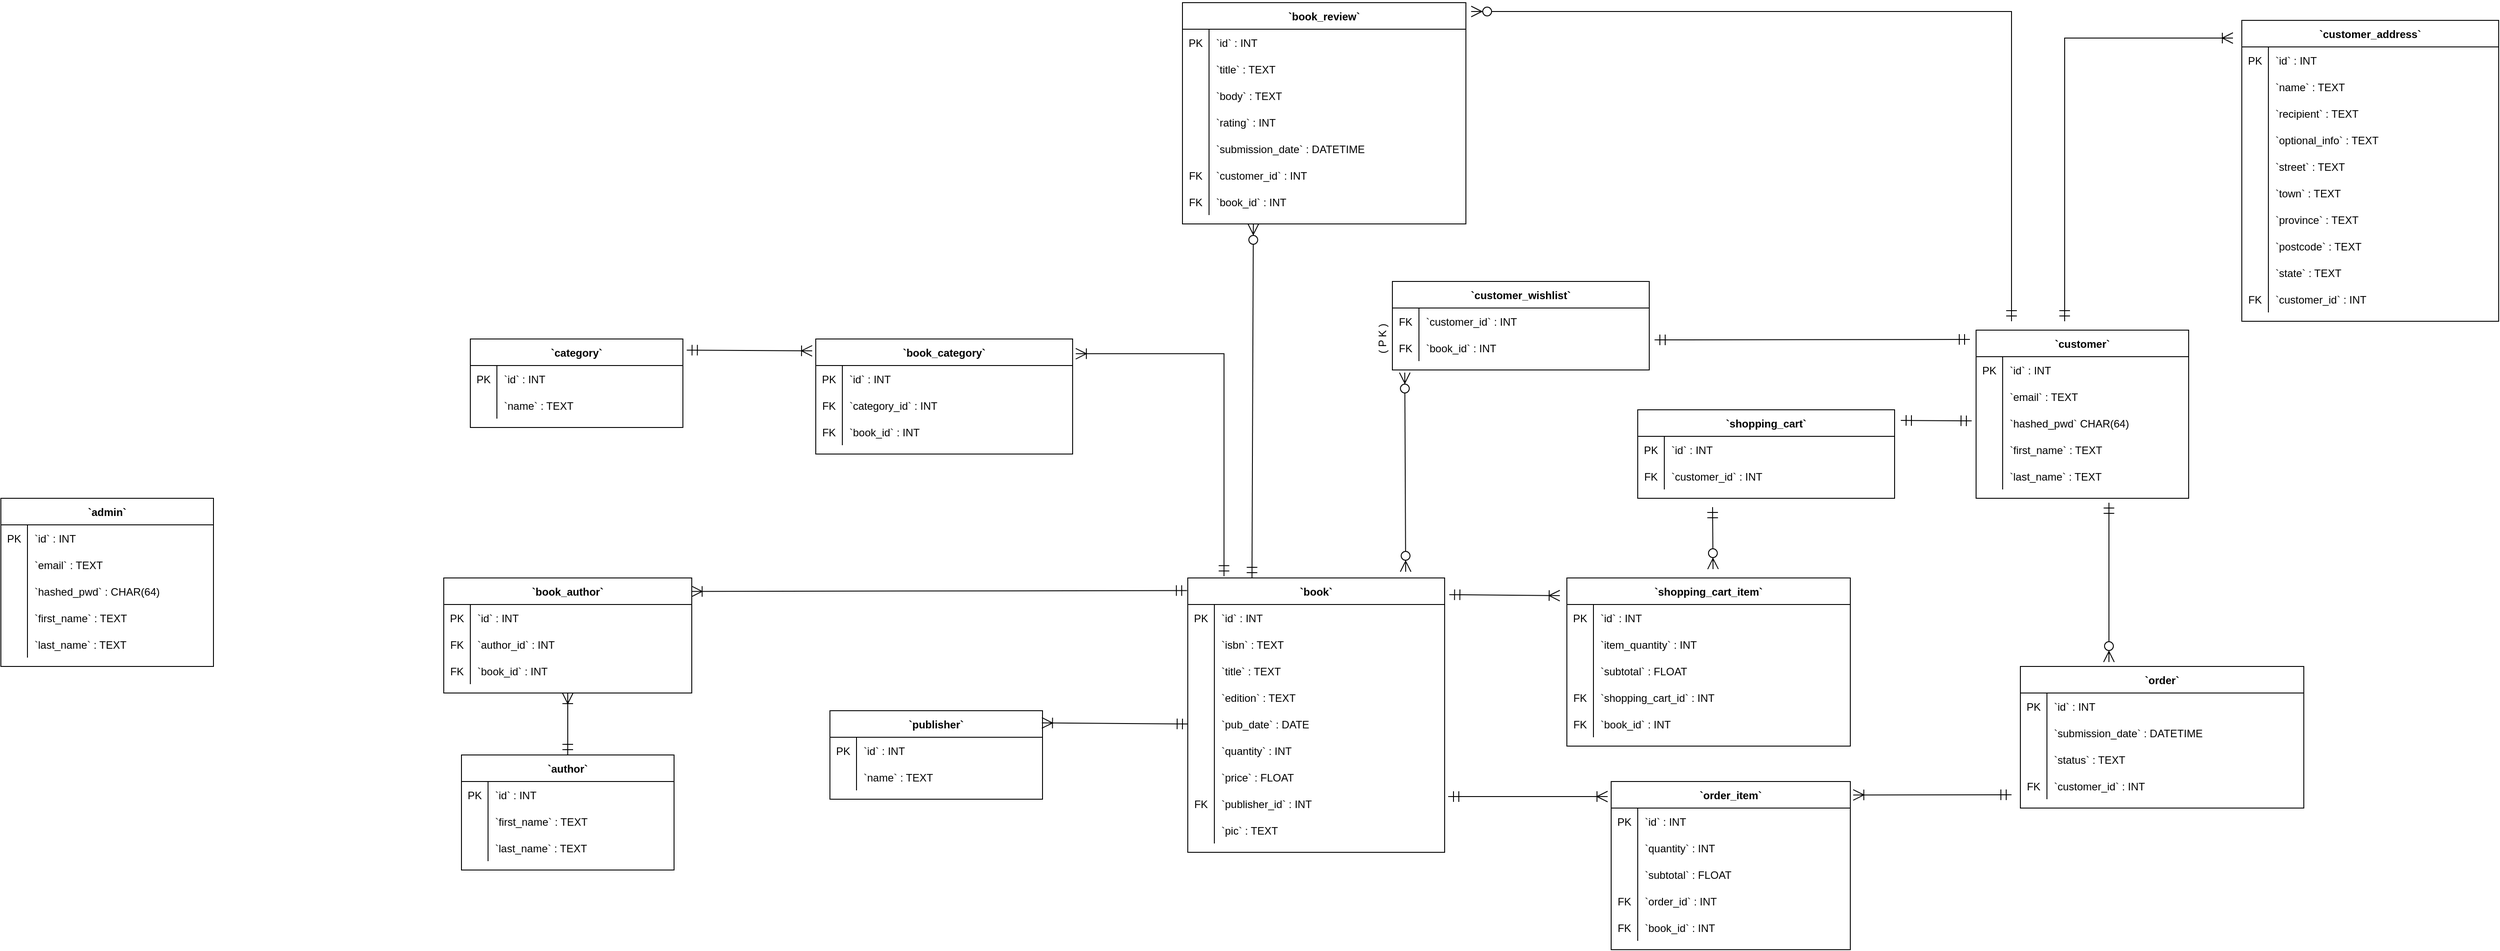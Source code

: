 <mxfile version="14.9.0" type="device"><diagram id="O73fobwfL1-QdV2354I-" name="Page-1"><mxGraphModel dx="4558" dy="1792" grid="1" gridSize="10" guides="1" tooltips="1" connect="1" arrows="1" fold="1" page="1" pageScale="1" pageWidth="1654" pageHeight="1169" math="0" shadow="0"><root><mxCell id="0"/><mxCell id="1" parent="0"/><mxCell id="AuCOTRvTOXgLM71BRSBb-1" value="`admin`" style="shape=table;startSize=30;container=1;collapsible=1;childLayout=tableLayout;fixedRows=1;rowLines=0;fontStyle=1;align=center;resizeLast=1;" vertex="1" parent="1"><mxGeometry x="-2830" y="-560" width="240" height="190" as="geometry"/></mxCell><mxCell id="AuCOTRvTOXgLM71BRSBb-2" value="" style="shape=partialRectangle;collapsible=0;dropTarget=0;pointerEvents=0;fillColor=none;points=[[0,0.5],[1,0.5]];portConstraint=eastwest;top=0;left=0;right=0;bottom=0;" vertex="1" parent="AuCOTRvTOXgLM71BRSBb-1"><mxGeometry y="30" width="240" height="30" as="geometry"/></mxCell><mxCell id="AuCOTRvTOXgLM71BRSBb-3" value="PK" style="shape=partialRectangle;overflow=hidden;connectable=0;fillColor=none;top=0;left=0;bottom=0;right=0;" vertex="1" parent="AuCOTRvTOXgLM71BRSBb-2"><mxGeometry width="30" height="30" as="geometry"/></mxCell><mxCell id="AuCOTRvTOXgLM71BRSBb-4" value="`id` : INT" style="shape=partialRectangle;overflow=hidden;connectable=0;fillColor=none;top=0;left=0;bottom=0;right=0;align=left;spacingLeft=6;" vertex="1" parent="AuCOTRvTOXgLM71BRSBb-2"><mxGeometry x="30" width="210" height="30" as="geometry"/></mxCell><mxCell id="AuCOTRvTOXgLM71BRSBb-5" value="" style="shape=partialRectangle;collapsible=0;dropTarget=0;pointerEvents=0;fillColor=none;points=[[0,0.5],[1,0.5]];portConstraint=eastwest;top=0;left=0;right=0;bottom=0;" vertex="1" parent="AuCOTRvTOXgLM71BRSBb-1"><mxGeometry y="60" width="240" height="30" as="geometry"/></mxCell><mxCell id="AuCOTRvTOXgLM71BRSBb-6" value="" style="shape=partialRectangle;overflow=hidden;connectable=0;fillColor=none;top=0;left=0;bottom=0;right=0;" vertex="1" parent="AuCOTRvTOXgLM71BRSBb-5"><mxGeometry width="30" height="30" as="geometry"/></mxCell><mxCell id="AuCOTRvTOXgLM71BRSBb-7" value="`email` : TEXT" style="shape=partialRectangle;overflow=hidden;connectable=0;fillColor=none;top=0;left=0;bottom=0;right=0;align=left;spacingLeft=6;" vertex="1" parent="AuCOTRvTOXgLM71BRSBb-5"><mxGeometry x="30" width="210" height="30" as="geometry"/></mxCell><mxCell id="AuCOTRvTOXgLM71BRSBb-8" value="" style="shape=partialRectangle;collapsible=0;dropTarget=0;pointerEvents=0;fillColor=none;points=[[0,0.5],[1,0.5]];portConstraint=eastwest;top=0;left=0;right=0;bottom=0;" vertex="1" parent="AuCOTRvTOXgLM71BRSBb-1"><mxGeometry y="90" width="240" height="30" as="geometry"/></mxCell><mxCell id="AuCOTRvTOXgLM71BRSBb-9" value="" style="shape=partialRectangle;overflow=hidden;connectable=0;fillColor=none;top=0;left=0;bottom=0;right=0;" vertex="1" parent="AuCOTRvTOXgLM71BRSBb-8"><mxGeometry width="30" height="30" as="geometry"/></mxCell><mxCell id="AuCOTRvTOXgLM71BRSBb-10" value="`hashed_pwd` : CHAR(64)" style="shape=partialRectangle;overflow=hidden;connectable=0;fillColor=none;top=0;left=0;bottom=0;right=0;align=left;spacingLeft=6;" vertex="1" parent="AuCOTRvTOXgLM71BRSBb-8"><mxGeometry x="30" width="210" height="30" as="geometry"/></mxCell><mxCell id="AuCOTRvTOXgLM71BRSBb-11" value="" style="shape=partialRectangle;collapsible=0;dropTarget=0;pointerEvents=0;fillColor=none;points=[[0,0.5],[1,0.5]];portConstraint=eastwest;top=0;left=0;right=0;bottom=0;" vertex="1" parent="AuCOTRvTOXgLM71BRSBb-1"><mxGeometry y="120" width="240" height="30" as="geometry"/></mxCell><mxCell id="AuCOTRvTOXgLM71BRSBb-12" value="" style="shape=partialRectangle;overflow=hidden;connectable=0;fillColor=none;top=0;left=0;bottom=0;right=0;" vertex="1" parent="AuCOTRvTOXgLM71BRSBb-11"><mxGeometry width="30" height="30" as="geometry"/></mxCell><mxCell id="AuCOTRvTOXgLM71BRSBb-13" value="`first_name` : TEXT" style="shape=partialRectangle;overflow=hidden;connectable=0;fillColor=none;top=0;left=0;bottom=0;right=0;align=left;spacingLeft=6;" vertex="1" parent="AuCOTRvTOXgLM71BRSBb-11"><mxGeometry x="30" width="210" height="30" as="geometry"/></mxCell><mxCell id="AuCOTRvTOXgLM71BRSBb-14" value="" style="shape=partialRectangle;collapsible=0;dropTarget=0;pointerEvents=0;fillColor=none;points=[[0,0.5],[1,0.5]];portConstraint=eastwest;top=0;left=0;right=0;bottom=0;" vertex="1" parent="AuCOTRvTOXgLM71BRSBb-1"><mxGeometry y="150" width="240" height="30" as="geometry"/></mxCell><mxCell id="AuCOTRvTOXgLM71BRSBb-15" value="" style="shape=partialRectangle;overflow=hidden;connectable=0;fillColor=none;top=0;left=0;bottom=0;right=0;" vertex="1" parent="AuCOTRvTOXgLM71BRSBb-14"><mxGeometry width="30" height="30" as="geometry"/></mxCell><mxCell id="AuCOTRvTOXgLM71BRSBb-16" value="`last_name` : TEXT" style="shape=partialRectangle;overflow=hidden;connectable=0;fillColor=none;top=0;left=0;bottom=0;right=0;align=left;spacingLeft=6;" vertex="1" parent="AuCOTRvTOXgLM71BRSBb-14"><mxGeometry x="30" width="210" height="30" as="geometry"/></mxCell><mxCell id="AuCOTRvTOXgLM71BRSBb-228" style="edgeStyle=none;rounded=0;orthogonalLoop=1;jettySize=auto;html=1;exitX=0.5;exitY=1;exitDx=0;exitDy=0;entryX=0.5;entryY=0;entryDx=0;entryDy=0;startArrow=ERoneToMany;startFill=0;endArrow=ERmandOne;endFill=0;endSize=10;startSize=10;" edge="1" parent="1" source="AuCOTRvTOXgLM71BRSBb-55" target="AuCOTRvTOXgLM71BRSBb-17"><mxGeometry relative="1" as="geometry"/></mxCell><mxCell id="AuCOTRvTOXgLM71BRSBb-17" value="`author`" style="shape=table;startSize=30;container=1;collapsible=1;childLayout=tableLayout;fixedRows=1;rowLines=0;fontStyle=1;align=center;resizeLast=1;" vertex="1" parent="1"><mxGeometry x="-2310" y="-270" width="240" height="130" as="geometry"/></mxCell><mxCell id="AuCOTRvTOXgLM71BRSBb-18" value="" style="shape=partialRectangle;collapsible=0;dropTarget=0;pointerEvents=0;fillColor=none;points=[[0,0.5],[1,0.5]];portConstraint=eastwest;top=0;left=0;right=0;bottom=0;" vertex="1" parent="AuCOTRvTOXgLM71BRSBb-17"><mxGeometry y="30" width="240" height="30" as="geometry"/></mxCell><mxCell id="AuCOTRvTOXgLM71BRSBb-19" value="PK" style="shape=partialRectangle;overflow=hidden;connectable=0;fillColor=none;top=0;left=0;bottom=0;right=0;" vertex="1" parent="AuCOTRvTOXgLM71BRSBb-18"><mxGeometry width="30" height="30" as="geometry"/></mxCell><mxCell id="AuCOTRvTOXgLM71BRSBb-20" value="`id` : INT" style="shape=partialRectangle;overflow=hidden;connectable=0;fillColor=none;top=0;left=0;bottom=0;right=0;align=left;spacingLeft=6;" vertex="1" parent="AuCOTRvTOXgLM71BRSBb-18"><mxGeometry x="30" width="210" height="30" as="geometry"/></mxCell><mxCell id="AuCOTRvTOXgLM71BRSBb-21" value="" style="shape=partialRectangle;collapsible=0;dropTarget=0;pointerEvents=0;fillColor=none;points=[[0,0.5],[1,0.5]];portConstraint=eastwest;top=0;left=0;right=0;bottom=0;" vertex="1" parent="AuCOTRvTOXgLM71BRSBb-17"><mxGeometry y="60" width="240" height="30" as="geometry"/></mxCell><mxCell id="AuCOTRvTOXgLM71BRSBb-22" value="" style="shape=partialRectangle;overflow=hidden;connectable=0;fillColor=none;top=0;left=0;bottom=0;right=0;" vertex="1" parent="AuCOTRvTOXgLM71BRSBb-21"><mxGeometry width="30" height="30" as="geometry"/></mxCell><mxCell id="AuCOTRvTOXgLM71BRSBb-23" value="`first_name` : TEXT" style="shape=partialRectangle;overflow=hidden;connectable=0;fillColor=none;top=0;left=0;bottom=0;right=0;align=left;spacingLeft=6;" vertex="1" parent="AuCOTRvTOXgLM71BRSBb-21"><mxGeometry x="30" width="210" height="30" as="geometry"/></mxCell><mxCell id="AuCOTRvTOXgLM71BRSBb-24" value="" style="shape=partialRectangle;collapsible=0;dropTarget=0;pointerEvents=0;fillColor=none;points=[[0,0.5],[1,0.5]];portConstraint=eastwest;top=0;left=0;right=0;bottom=0;" vertex="1" parent="AuCOTRvTOXgLM71BRSBb-17"><mxGeometry y="90" width="240" height="30" as="geometry"/></mxCell><mxCell id="AuCOTRvTOXgLM71BRSBb-25" value="" style="shape=partialRectangle;overflow=hidden;connectable=0;fillColor=none;top=0;left=0;bottom=0;right=0;" vertex="1" parent="AuCOTRvTOXgLM71BRSBb-24"><mxGeometry width="30" height="30" as="geometry"/></mxCell><mxCell id="AuCOTRvTOXgLM71BRSBb-26" value="`last_name` : TEXT" style="shape=partialRectangle;overflow=hidden;connectable=0;fillColor=none;top=0;left=0;bottom=0;right=0;align=left;spacingLeft=6;" vertex="1" parent="AuCOTRvTOXgLM71BRSBb-24"><mxGeometry x="30" width="210" height="30" as="geometry"/></mxCell><mxCell id="AuCOTRvTOXgLM71BRSBb-233" style="rounded=0;jumpSize=6;orthogonalLoop=1;jettySize=auto;html=1;exitX=0.25;exitY=0;exitDx=0;exitDy=0;entryX=0.25;entryY=1;entryDx=0;entryDy=0;startArrow=ERmandOne;startFill=0;endArrow=ERzeroToMany;endFill=1;startSize=10;endSize=10;targetPerimeterSpacing=0;" edge="1" parent="1" source="AuCOTRvTOXgLM71BRSBb-27" target="AuCOTRvTOXgLM71BRSBb-75"><mxGeometry relative="1" as="geometry"/></mxCell><mxCell id="AuCOTRvTOXgLM71BRSBb-27" value="`book`" style="shape=table;startSize=30;container=1;collapsible=1;childLayout=tableLayout;fixedRows=1;rowLines=0;fontStyle=1;align=center;resizeLast=1;" vertex="1" parent="1"><mxGeometry x="-1490" y="-470" width="290" height="310" as="geometry"/></mxCell><mxCell id="AuCOTRvTOXgLM71BRSBb-28" value="" style="shape=partialRectangle;collapsible=0;dropTarget=0;pointerEvents=0;fillColor=none;points=[[0,0.5],[1,0.5]];portConstraint=eastwest;top=0;left=0;right=0;bottom=0;" vertex="1" parent="AuCOTRvTOXgLM71BRSBb-27"><mxGeometry y="30" width="290" height="30" as="geometry"/></mxCell><mxCell id="AuCOTRvTOXgLM71BRSBb-29" value="PK" style="shape=partialRectangle;overflow=hidden;connectable=0;fillColor=none;top=0;left=0;bottom=0;right=0;" vertex="1" parent="AuCOTRvTOXgLM71BRSBb-28"><mxGeometry width="30" height="30" as="geometry"/></mxCell><mxCell id="AuCOTRvTOXgLM71BRSBb-30" value="`id` : INT" style="shape=partialRectangle;overflow=hidden;connectable=0;fillColor=none;top=0;left=0;bottom=0;right=0;align=left;spacingLeft=6;" vertex="1" parent="AuCOTRvTOXgLM71BRSBb-28"><mxGeometry x="30" width="260" height="30" as="geometry"/></mxCell><mxCell id="AuCOTRvTOXgLM71BRSBb-31" value="" style="shape=partialRectangle;collapsible=0;dropTarget=0;pointerEvents=0;fillColor=none;points=[[0,0.5],[1,0.5]];portConstraint=eastwest;top=0;left=0;right=0;bottom=0;" vertex="1" parent="AuCOTRvTOXgLM71BRSBb-27"><mxGeometry y="60" width="290" height="30" as="geometry"/></mxCell><mxCell id="AuCOTRvTOXgLM71BRSBb-32" value="" style="shape=partialRectangle;overflow=hidden;connectable=0;fillColor=none;top=0;left=0;bottom=0;right=0;" vertex="1" parent="AuCOTRvTOXgLM71BRSBb-31"><mxGeometry width="30" height="30" as="geometry"/></mxCell><mxCell id="AuCOTRvTOXgLM71BRSBb-33" value="`isbn` : TEXT" style="shape=partialRectangle;overflow=hidden;connectable=0;fillColor=none;top=0;left=0;bottom=0;right=0;align=left;spacingLeft=6;" vertex="1" parent="AuCOTRvTOXgLM71BRSBb-31"><mxGeometry x="30" width="260" height="30" as="geometry"/></mxCell><mxCell id="AuCOTRvTOXgLM71BRSBb-34" value="" style="shape=partialRectangle;collapsible=0;dropTarget=0;pointerEvents=0;fillColor=none;points=[[0,0.5],[1,0.5]];portConstraint=eastwest;top=0;left=0;right=0;bottom=0;" vertex="1" parent="AuCOTRvTOXgLM71BRSBb-27"><mxGeometry y="90" width="290" height="30" as="geometry"/></mxCell><mxCell id="AuCOTRvTOXgLM71BRSBb-35" value="" style="shape=partialRectangle;overflow=hidden;connectable=0;fillColor=none;top=0;left=0;bottom=0;right=0;" vertex="1" parent="AuCOTRvTOXgLM71BRSBb-34"><mxGeometry width="30" height="30" as="geometry"/></mxCell><mxCell id="AuCOTRvTOXgLM71BRSBb-36" value="`title` : TEXT" style="shape=partialRectangle;overflow=hidden;connectable=0;fillColor=none;top=0;left=0;bottom=0;right=0;align=left;spacingLeft=6;" vertex="1" parent="AuCOTRvTOXgLM71BRSBb-34"><mxGeometry x="30" width="260" height="30" as="geometry"/></mxCell><mxCell id="AuCOTRvTOXgLM71BRSBb-37" value="" style="shape=partialRectangle;collapsible=0;dropTarget=0;pointerEvents=0;fillColor=none;points=[[0,0.5],[1,0.5]];portConstraint=eastwest;top=0;left=0;right=0;bottom=0;" vertex="1" parent="AuCOTRvTOXgLM71BRSBb-27"><mxGeometry y="120" width="290" height="30" as="geometry"/></mxCell><mxCell id="AuCOTRvTOXgLM71BRSBb-38" value="" style="shape=partialRectangle;overflow=hidden;connectable=0;fillColor=none;top=0;left=0;bottom=0;right=0;" vertex="1" parent="AuCOTRvTOXgLM71BRSBb-37"><mxGeometry width="30" height="30" as="geometry"/></mxCell><mxCell id="AuCOTRvTOXgLM71BRSBb-39" value="`edition` : TEXT" style="shape=partialRectangle;overflow=hidden;connectable=0;fillColor=none;top=0;left=0;bottom=0;right=0;align=left;spacingLeft=6;" vertex="1" parent="AuCOTRvTOXgLM71BRSBb-37"><mxGeometry x="30" width="260" height="30" as="geometry"/></mxCell><mxCell id="AuCOTRvTOXgLM71BRSBb-40" value="" style="shape=partialRectangle;collapsible=0;dropTarget=0;pointerEvents=0;fillColor=none;points=[[0,0.5],[1,0.5]];portConstraint=eastwest;top=0;left=0;right=0;bottom=0;" vertex="1" parent="AuCOTRvTOXgLM71BRSBb-27"><mxGeometry y="150" width="290" height="30" as="geometry"/></mxCell><mxCell id="AuCOTRvTOXgLM71BRSBb-41" value="" style="shape=partialRectangle;overflow=hidden;connectable=0;fillColor=none;top=0;left=0;bottom=0;right=0;" vertex="1" parent="AuCOTRvTOXgLM71BRSBb-40"><mxGeometry width="30" height="30" as="geometry"/></mxCell><mxCell id="AuCOTRvTOXgLM71BRSBb-42" value="`pub_date` : DATE" style="shape=partialRectangle;overflow=hidden;connectable=0;fillColor=none;top=0;left=0;bottom=0;right=0;align=left;spacingLeft=6;" vertex="1" parent="AuCOTRvTOXgLM71BRSBb-40"><mxGeometry x="30" width="260" height="30" as="geometry"/></mxCell><mxCell id="AuCOTRvTOXgLM71BRSBb-43" value="" style="shape=partialRectangle;collapsible=0;dropTarget=0;pointerEvents=0;fillColor=none;points=[[0,0.5],[1,0.5]];portConstraint=eastwest;top=0;left=0;right=0;bottom=0;" vertex="1" parent="AuCOTRvTOXgLM71BRSBb-27"><mxGeometry y="180" width="290" height="30" as="geometry"/></mxCell><mxCell id="AuCOTRvTOXgLM71BRSBb-44" value="" style="shape=partialRectangle;overflow=hidden;connectable=0;fillColor=none;top=0;left=0;bottom=0;right=0;" vertex="1" parent="AuCOTRvTOXgLM71BRSBb-43"><mxGeometry width="30" height="30" as="geometry"/></mxCell><mxCell id="AuCOTRvTOXgLM71BRSBb-45" value="`quantity` : INT" style="shape=partialRectangle;overflow=hidden;connectable=0;fillColor=none;top=0;left=0;bottom=0;right=0;align=left;spacingLeft=6;" vertex="1" parent="AuCOTRvTOXgLM71BRSBb-43"><mxGeometry x="30" width="260" height="30" as="geometry"/></mxCell><mxCell id="AuCOTRvTOXgLM71BRSBb-46" value="" style="shape=partialRectangle;collapsible=0;dropTarget=0;pointerEvents=0;fillColor=none;points=[[0,0.5],[1,0.5]];portConstraint=eastwest;top=0;left=0;right=0;bottom=0;" vertex="1" parent="AuCOTRvTOXgLM71BRSBb-27"><mxGeometry y="210" width="290" height="30" as="geometry"/></mxCell><mxCell id="AuCOTRvTOXgLM71BRSBb-47" value="" style="shape=partialRectangle;overflow=hidden;connectable=0;fillColor=none;top=0;left=0;bottom=0;right=0;" vertex="1" parent="AuCOTRvTOXgLM71BRSBb-46"><mxGeometry width="30" height="30" as="geometry"/></mxCell><mxCell id="AuCOTRvTOXgLM71BRSBb-48" value="`price` : FLOAT" style="shape=partialRectangle;overflow=hidden;connectable=0;fillColor=none;top=0;left=0;bottom=0;right=0;align=left;spacingLeft=6;" vertex="1" parent="AuCOTRvTOXgLM71BRSBb-46"><mxGeometry x="30" width="260" height="30" as="geometry"/></mxCell><mxCell id="AuCOTRvTOXgLM71BRSBb-49" value="" style="shape=partialRectangle;collapsible=0;dropTarget=0;pointerEvents=0;fillColor=none;points=[[0,0.5],[1,0.5]];portConstraint=eastwest;top=0;left=0;right=0;bottom=0;" vertex="1" parent="AuCOTRvTOXgLM71BRSBb-27"><mxGeometry y="240" width="290" height="30" as="geometry"/></mxCell><mxCell id="AuCOTRvTOXgLM71BRSBb-50" value="FK" style="shape=partialRectangle;overflow=hidden;connectable=0;fillColor=none;top=0;left=0;bottom=0;right=0;" vertex="1" parent="AuCOTRvTOXgLM71BRSBb-49"><mxGeometry width="30" height="30" as="geometry"/></mxCell><mxCell id="AuCOTRvTOXgLM71BRSBb-51" value="`publisher_id` : INT" style="shape=partialRectangle;overflow=hidden;connectable=0;fillColor=none;top=0;left=0;bottom=0;right=0;align=left;spacingLeft=6;" vertex="1" parent="AuCOTRvTOXgLM71BRSBb-49"><mxGeometry x="30" width="260" height="30" as="geometry"/></mxCell><mxCell id="AuCOTRvTOXgLM71BRSBb-52" value="" style="shape=partialRectangle;collapsible=0;dropTarget=0;pointerEvents=0;fillColor=none;points=[[0,0.5],[1,0.5]];portConstraint=eastwest;top=0;left=0;right=0;bottom=0;" vertex="1" parent="AuCOTRvTOXgLM71BRSBb-27"><mxGeometry y="270" width="290" height="30" as="geometry"/></mxCell><mxCell id="AuCOTRvTOXgLM71BRSBb-53" value="" style="shape=partialRectangle;overflow=hidden;connectable=0;fillColor=none;top=0;left=0;bottom=0;right=0;" vertex="1" parent="AuCOTRvTOXgLM71BRSBb-52"><mxGeometry width="30" height="30" as="geometry"/></mxCell><mxCell id="AuCOTRvTOXgLM71BRSBb-54" value="`pic` : TEXT" style="shape=partialRectangle;overflow=hidden;connectable=0;fillColor=none;top=0;left=0;bottom=0;right=0;align=left;spacingLeft=6;" vertex="1" parent="AuCOTRvTOXgLM71BRSBb-52"><mxGeometry x="30" width="260" height="30" as="geometry"/></mxCell><mxCell id="AuCOTRvTOXgLM71BRSBb-55" value="`book_author`" style="shape=table;startSize=30;container=1;collapsible=1;childLayout=tableLayout;fixedRows=1;rowLines=0;fontStyle=1;align=center;resizeLast=1;" vertex="1" parent="1"><mxGeometry x="-2330" y="-470" width="280" height="130" as="geometry"/></mxCell><mxCell id="AuCOTRvTOXgLM71BRSBb-56" value="" style="shape=partialRectangle;collapsible=0;dropTarget=0;pointerEvents=0;fillColor=none;points=[[0,0.5],[1,0.5]];portConstraint=eastwest;top=0;left=0;right=0;bottom=0;" vertex="1" parent="AuCOTRvTOXgLM71BRSBb-55"><mxGeometry y="30" width="280" height="30" as="geometry"/></mxCell><mxCell id="AuCOTRvTOXgLM71BRSBb-57" value="PK" style="shape=partialRectangle;overflow=hidden;connectable=0;fillColor=none;top=0;left=0;bottom=0;right=0;" vertex="1" parent="AuCOTRvTOXgLM71BRSBb-56"><mxGeometry width="30" height="30" as="geometry"/></mxCell><mxCell id="AuCOTRvTOXgLM71BRSBb-58" value="`id` : INT" style="shape=partialRectangle;overflow=hidden;connectable=0;fillColor=none;top=0;left=0;bottom=0;right=0;align=left;spacingLeft=6;" vertex="1" parent="AuCOTRvTOXgLM71BRSBb-56"><mxGeometry x="30" width="250" height="30" as="geometry"/></mxCell><mxCell id="AuCOTRvTOXgLM71BRSBb-59" value="" style="shape=partialRectangle;collapsible=0;dropTarget=0;pointerEvents=0;fillColor=none;points=[[0,0.5],[1,0.5]];portConstraint=eastwest;top=0;left=0;right=0;bottom=0;" vertex="1" parent="AuCOTRvTOXgLM71BRSBb-55"><mxGeometry y="60" width="280" height="30" as="geometry"/></mxCell><mxCell id="AuCOTRvTOXgLM71BRSBb-60" value="FK" style="shape=partialRectangle;overflow=hidden;connectable=0;fillColor=none;top=0;left=0;bottom=0;right=0;" vertex="1" parent="AuCOTRvTOXgLM71BRSBb-59"><mxGeometry width="30" height="30" as="geometry"/></mxCell><mxCell id="AuCOTRvTOXgLM71BRSBb-61" value="`author_id` : INT" style="shape=partialRectangle;overflow=hidden;connectable=0;fillColor=none;top=0;left=0;bottom=0;right=0;align=left;spacingLeft=6;" vertex="1" parent="AuCOTRvTOXgLM71BRSBb-59"><mxGeometry x="30" width="250" height="30" as="geometry"/></mxCell><mxCell id="AuCOTRvTOXgLM71BRSBb-62" value="" style="shape=partialRectangle;collapsible=0;dropTarget=0;pointerEvents=0;fillColor=none;points=[[0,0.5],[1,0.5]];portConstraint=eastwest;top=0;left=0;right=0;bottom=0;" vertex="1" parent="AuCOTRvTOXgLM71BRSBb-55"><mxGeometry y="90" width="280" height="30" as="geometry"/></mxCell><mxCell id="AuCOTRvTOXgLM71BRSBb-63" value="FK" style="shape=partialRectangle;overflow=hidden;connectable=0;fillColor=none;top=0;left=0;bottom=0;right=0;" vertex="1" parent="AuCOTRvTOXgLM71BRSBb-62"><mxGeometry width="30" height="30" as="geometry"/></mxCell><mxCell id="AuCOTRvTOXgLM71BRSBb-64" value="`book_id` : INT" style="shape=partialRectangle;overflow=hidden;connectable=0;fillColor=none;top=0;left=0;bottom=0;right=0;align=left;spacingLeft=6;" vertex="1" parent="AuCOTRvTOXgLM71BRSBb-62"><mxGeometry x="30" width="250" height="30" as="geometry"/></mxCell><mxCell id="AuCOTRvTOXgLM71BRSBb-65" value="`book_category`" style="shape=table;startSize=30;container=1;collapsible=1;childLayout=tableLayout;fixedRows=1;rowLines=0;fontStyle=1;align=center;resizeLast=1;" vertex="1" parent="1"><mxGeometry x="-1910" y="-740" width="290" height="130" as="geometry"/></mxCell><mxCell id="AuCOTRvTOXgLM71BRSBb-66" value="" style="shape=partialRectangle;collapsible=0;dropTarget=0;pointerEvents=0;fillColor=none;points=[[0,0.5],[1,0.5]];portConstraint=eastwest;top=0;left=0;right=0;bottom=0;" vertex="1" parent="AuCOTRvTOXgLM71BRSBb-65"><mxGeometry y="30" width="290" height="30" as="geometry"/></mxCell><mxCell id="AuCOTRvTOXgLM71BRSBb-67" value="PK" style="shape=partialRectangle;overflow=hidden;connectable=0;fillColor=none;top=0;left=0;bottom=0;right=0;" vertex="1" parent="AuCOTRvTOXgLM71BRSBb-66"><mxGeometry width="30" height="30" as="geometry"/></mxCell><mxCell id="AuCOTRvTOXgLM71BRSBb-68" value="`id` : INT" style="shape=partialRectangle;overflow=hidden;connectable=0;fillColor=none;top=0;left=0;bottom=0;right=0;align=left;spacingLeft=6;" vertex="1" parent="AuCOTRvTOXgLM71BRSBb-66"><mxGeometry x="30" width="260" height="30" as="geometry"/></mxCell><mxCell id="AuCOTRvTOXgLM71BRSBb-69" value="" style="shape=partialRectangle;collapsible=0;dropTarget=0;pointerEvents=0;fillColor=none;points=[[0,0.5],[1,0.5]];portConstraint=eastwest;top=0;left=0;right=0;bottom=0;" vertex="1" parent="AuCOTRvTOXgLM71BRSBb-65"><mxGeometry y="60" width="290" height="30" as="geometry"/></mxCell><mxCell id="AuCOTRvTOXgLM71BRSBb-70" value="FK" style="shape=partialRectangle;overflow=hidden;connectable=0;fillColor=none;top=0;left=0;bottom=0;right=0;" vertex="1" parent="AuCOTRvTOXgLM71BRSBb-69"><mxGeometry width="30" height="30" as="geometry"/></mxCell><mxCell id="AuCOTRvTOXgLM71BRSBb-71" value="`category_id` : INT" style="shape=partialRectangle;overflow=hidden;connectable=0;fillColor=none;top=0;left=0;bottom=0;right=0;align=left;spacingLeft=6;" vertex="1" parent="AuCOTRvTOXgLM71BRSBb-69"><mxGeometry x="30" width="260" height="30" as="geometry"/></mxCell><mxCell id="AuCOTRvTOXgLM71BRSBb-72" value="" style="shape=partialRectangle;collapsible=0;dropTarget=0;pointerEvents=0;fillColor=none;points=[[0,0.5],[1,0.5]];portConstraint=eastwest;top=0;left=0;right=0;bottom=0;" vertex="1" parent="AuCOTRvTOXgLM71BRSBb-65"><mxGeometry y="90" width="290" height="30" as="geometry"/></mxCell><mxCell id="AuCOTRvTOXgLM71BRSBb-73" value="FK" style="shape=partialRectangle;overflow=hidden;connectable=0;fillColor=none;top=0;left=0;bottom=0;right=0;" vertex="1" parent="AuCOTRvTOXgLM71BRSBb-72"><mxGeometry width="30" height="30" as="geometry"/></mxCell><mxCell id="AuCOTRvTOXgLM71BRSBb-74" value="`book_id` : INT" style="shape=partialRectangle;overflow=hidden;connectable=0;fillColor=none;top=0;left=0;bottom=0;right=0;align=left;spacingLeft=6;" vertex="1" parent="AuCOTRvTOXgLM71BRSBb-72"><mxGeometry x="30" width="260" height="30" as="geometry"/></mxCell><mxCell id="AuCOTRvTOXgLM71BRSBb-75" value="`book_review`" style="shape=table;startSize=30;container=1;collapsible=1;childLayout=tableLayout;fixedRows=1;rowLines=0;fontStyle=1;align=center;resizeLast=1;" vertex="1" parent="1"><mxGeometry x="-1496" y="-1120" width="320" height="250" as="geometry"/></mxCell><mxCell id="AuCOTRvTOXgLM71BRSBb-76" value="" style="shape=partialRectangle;collapsible=0;dropTarget=0;pointerEvents=0;fillColor=none;points=[[0,0.5],[1,0.5]];portConstraint=eastwest;top=0;left=0;right=0;bottom=0;" vertex="1" parent="AuCOTRvTOXgLM71BRSBb-75"><mxGeometry y="30" width="320" height="30" as="geometry"/></mxCell><mxCell id="AuCOTRvTOXgLM71BRSBb-77" value="PK" style="shape=partialRectangle;overflow=hidden;connectable=0;fillColor=none;top=0;left=0;bottom=0;right=0;" vertex="1" parent="AuCOTRvTOXgLM71BRSBb-76"><mxGeometry width="30" height="30" as="geometry"/></mxCell><mxCell id="AuCOTRvTOXgLM71BRSBb-78" value="`id` : INT" style="shape=partialRectangle;overflow=hidden;connectable=0;fillColor=none;top=0;left=0;bottom=0;right=0;align=left;spacingLeft=6;" vertex="1" parent="AuCOTRvTOXgLM71BRSBb-76"><mxGeometry x="30" width="290" height="30" as="geometry"/></mxCell><mxCell id="AuCOTRvTOXgLM71BRSBb-79" value="" style="shape=partialRectangle;collapsible=0;dropTarget=0;pointerEvents=0;fillColor=none;points=[[0,0.5],[1,0.5]];portConstraint=eastwest;top=0;left=0;right=0;bottom=0;" vertex="1" parent="AuCOTRvTOXgLM71BRSBb-75"><mxGeometry y="60" width="320" height="30" as="geometry"/></mxCell><mxCell id="AuCOTRvTOXgLM71BRSBb-80" value="" style="shape=partialRectangle;overflow=hidden;connectable=0;fillColor=none;top=0;left=0;bottom=0;right=0;" vertex="1" parent="AuCOTRvTOXgLM71BRSBb-79"><mxGeometry width="30" height="30" as="geometry"/></mxCell><mxCell id="AuCOTRvTOXgLM71BRSBb-81" value="`title` : TEXT" style="shape=partialRectangle;overflow=hidden;connectable=0;fillColor=none;top=0;left=0;bottom=0;right=0;align=left;spacingLeft=6;" vertex="1" parent="AuCOTRvTOXgLM71BRSBb-79"><mxGeometry x="30" width="290" height="30" as="geometry"/></mxCell><mxCell id="AuCOTRvTOXgLM71BRSBb-82" value="" style="shape=partialRectangle;collapsible=0;dropTarget=0;pointerEvents=0;fillColor=none;points=[[0,0.5],[1,0.5]];portConstraint=eastwest;top=0;left=0;right=0;bottom=0;" vertex="1" parent="AuCOTRvTOXgLM71BRSBb-75"><mxGeometry y="90" width="320" height="30" as="geometry"/></mxCell><mxCell id="AuCOTRvTOXgLM71BRSBb-83" value="" style="shape=partialRectangle;overflow=hidden;connectable=0;fillColor=none;top=0;left=0;bottom=0;right=0;" vertex="1" parent="AuCOTRvTOXgLM71BRSBb-82"><mxGeometry width="30" height="30" as="geometry"/></mxCell><mxCell id="AuCOTRvTOXgLM71BRSBb-84" value="`body` : TEXT" style="shape=partialRectangle;overflow=hidden;connectable=0;fillColor=none;top=0;left=0;bottom=0;right=0;align=left;spacingLeft=6;" vertex="1" parent="AuCOTRvTOXgLM71BRSBb-82"><mxGeometry x="30" width="290" height="30" as="geometry"/></mxCell><mxCell id="AuCOTRvTOXgLM71BRSBb-85" value="" style="shape=partialRectangle;collapsible=0;dropTarget=0;pointerEvents=0;fillColor=none;points=[[0,0.5],[1,0.5]];portConstraint=eastwest;top=0;left=0;right=0;bottom=0;" vertex="1" parent="AuCOTRvTOXgLM71BRSBb-75"><mxGeometry y="120" width="320" height="30" as="geometry"/></mxCell><mxCell id="AuCOTRvTOXgLM71BRSBb-86" value="" style="shape=partialRectangle;overflow=hidden;connectable=0;fillColor=none;top=0;left=0;bottom=0;right=0;" vertex="1" parent="AuCOTRvTOXgLM71BRSBb-85"><mxGeometry width="30" height="30" as="geometry"/></mxCell><mxCell id="AuCOTRvTOXgLM71BRSBb-87" value="`rating` : INT" style="shape=partialRectangle;overflow=hidden;connectable=0;fillColor=none;top=0;left=0;bottom=0;right=0;align=left;spacingLeft=6;" vertex="1" parent="AuCOTRvTOXgLM71BRSBb-85"><mxGeometry x="30" width="290" height="30" as="geometry"/></mxCell><mxCell id="AuCOTRvTOXgLM71BRSBb-88" value="" style="shape=partialRectangle;collapsible=0;dropTarget=0;pointerEvents=0;fillColor=none;points=[[0,0.5],[1,0.5]];portConstraint=eastwest;top=0;left=0;right=0;bottom=0;" vertex="1" parent="AuCOTRvTOXgLM71BRSBb-75"><mxGeometry y="150" width="320" height="30" as="geometry"/></mxCell><mxCell id="AuCOTRvTOXgLM71BRSBb-89" value="" style="shape=partialRectangle;overflow=hidden;connectable=0;fillColor=none;top=0;left=0;bottom=0;right=0;" vertex="1" parent="AuCOTRvTOXgLM71BRSBb-88"><mxGeometry width="30" height="30" as="geometry"/></mxCell><mxCell id="AuCOTRvTOXgLM71BRSBb-90" value="`submission_date` : DATETIME" style="shape=partialRectangle;overflow=hidden;connectable=0;fillColor=none;top=0;left=0;bottom=0;right=0;align=left;spacingLeft=6;" vertex="1" parent="AuCOTRvTOXgLM71BRSBb-88"><mxGeometry x="30" width="290" height="30" as="geometry"/></mxCell><mxCell id="AuCOTRvTOXgLM71BRSBb-91" value="" style="shape=partialRectangle;collapsible=0;dropTarget=0;pointerEvents=0;fillColor=none;points=[[0,0.5],[1,0.5]];portConstraint=eastwest;top=0;left=0;right=0;bottom=0;" vertex="1" parent="AuCOTRvTOXgLM71BRSBb-75"><mxGeometry y="180" width="320" height="30" as="geometry"/></mxCell><mxCell id="AuCOTRvTOXgLM71BRSBb-92" value="FK" style="shape=partialRectangle;overflow=hidden;connectable=0;fillColor=none;top=0;left=0;bottom=0;right=0;" vertex="1" parent="AuCOTRvTOXgLM71BRSBb-91"><mxGeometry width="30" height="30" as="geometry"/></mxCell><mxCell id="AuCOTRvTOXgLM71BRSBb-93" value="`customer_id` : INT" style="shape=partialRectangle;overflow=hidden;connectable=0;fillColor=none;top=0;left=0;bottom=0;right=0;align=left;spacingLeft=6;" vertex="1" parent="AuCOTRvTOXgLM71BRSBb-91"><mxGeometry x="30" width="290" height="30" as="geometry"/></mxCell><mxCell id="AuCOTRvTOXgLM71BRSBb-94" value="" style="shape=partialRectangle;collapsible=0;dropTarget=0;pointerEvents=0;fillColor=none;points=[[0,0.5],[1,0.5]];portConstraint=eastwest;top=0;left=0;right=0;bottom=0;" vertex="1" parent="AuCOTRvTOXgLM71BRSBb-75"><mxGeometry y="210" width="320" height="30" as="geometry"/></mxCell><mxCell id="AuCOTRvTOXgLM71BRSBb-95" value="FK" style="shape=partialRectangle;overflow=hidden;connectable=0;fillColor=none;top=0;left=0;bottom=0;right=0;" vertex="1" parent="AuCOTRvTOXgLM71BRSBb-94"><mxGeometry width="30" height="30" as="geometry"/></mxCell><mxCell id="AuCOTRvTOXgLM71BRSBb-96" value="`book_id` : INT" style="shape=partialRectangle;overflow=hidden;connectable=0;fillColor=none;top=0;left=0;bottom=0;right=0;align=left;spacingLeft=6;" vertex="1" parent="AuCOTRvTOXgLM71BRSBb-94"><mxGeometry x="30" width="290" height="30" as="geometry"/></mxCell><mxCell id="AuCOTRvTOXgLM71BRSBb-97" value="`category`" style="shape=table;startSize=30;container=1;collapsible=1;childLayout=tableLayout;fixedRows=1;rowLines=0;fontStyle=1;align=center;resizeLast=1;" vertex="1" parent="1"><mxGeometry x="-2300" y="-740" width="240" height="100" as="geometry"/></mxCell><mxCell id="AuCOTRvTOXgLM71BRSBb-98" value="" style="shape=partialRectangle;collapsible=0;dropTarget=0;pointerEvents=0;fillColor=none;points=[[0,0.5],[1,0.5]];portConstraint=eastwest;top=0;left=0;right=0;bottom=0;" vertex="1" parent="AuCOTRvTOXgLM71BRSBb-97"><mxGeometry y="30" width="240" height="30" as="geometry"/></mxCell><mxCell id="AuCOTRvTOXgLM71BRSBb-99" value="PK" style="shape=partialRectangle;overflow=hidden;connectable=0;fillColor=none;top=0;left=0;bottom=0;right=0;" vertex="1" parent="AuCOTRvTOXgLM71BRSBb-98"><mxGeometry width="30" height="30" as="geometry"/></mxCell><mxCell id="AuCOTRvTOXgLM71BRSBb-100" value="`id` : INT" style="shape=partialRectangle;overflow=hidden;connectable=0;fillColor=none;top=0;left=0;bottom=0;right=0;align=left;spacingLeft=6;" vertex="1" parent="AuCOTRvTOXgLM71BRSBb-98"><mxGeometry x="30" width="210" height="30" as="geometry"/></mxCell><mxCell id="AuCOTRvTOXgLM71BRSBb-101" value="" style="shape=partialRectangle;collapsible=0;dropTarget=0;pointerEvents=0;fillColor=none;points=[[0,0.5],[1,0.5]];portConstraint=eastwest;top=0;left=0;right=0;bottom=0;" vertex="1" parent="AuCOTRvTOXgLM71BRSBb-97"><mxGeometry y="60" width="240" height="30" as="geometry"/></mxCell><mxCell id="AuCOTRvTOXgLM71BRSBb-102" value="" style="shape=partialRectangle;overflow=hidden;connectable=0;fillColor=none;top=0;left=0;bottom=0;right=0;" vertex="1" parent="AuCOTRvTOXgLM71BRSBb-101"><mxGeometry width="30" height="30" as="geometry"/></mxCell><mxCell id="AuCOTRvTOXgLM71BRSBb-103" value="`name` : TEXT" style="shape=partialRectangle;overflow=hidden;connectable=0;fillColor=none;top=0;left=0;bottom=0;right=0;align=left;spacingLeft=6;" vertex="1" parent="AuCOTRvTOXgLM71BRSBb-101"><mxGeometry x="30" width="210" height="30" as="geometry"/></mxCell><mxCell id="AuCOTRvTOXgLM71BRSBb-104" value="`customer`" style="shape=table;startSize=30;container=1;collapsible=1;childLayout=tableLayout;fixedRows=1;rowLines=0;fontStyle=1;align=center;resizeLast=1;" vertex="1" parent="1"><mxGeometry x="-600" y="-750" width="240" height="190" as="geometry"/></mxCell><mxCell id="AuCOTRvTOXgLM71BRSBb-105" value="" style="shape=partialRectangle;collapsible=0;dropTarget=0;pointerEvents=0;fillColor=none;points=[[0,0.5],[1,0.5]];portConstraint=eastwest;top=0;left=0;right=0;bottom=0;" vertex="1" parent="AuCOTRvTOXgLM71BRSBb-104"><mxGeometry y="30" width="240" height="30" as="geometry"/></mxCell><mxCell id="AuCOTRvTOXgLM71BRSBb-106" value="PK" style="shape=partialRectangle;overflow=hidden;connectable=0;fillColor=none;top=0;left=0;bottom=0;right=0;" vertex="1" parent="AuCOTRvTOXgLM71BRSBb-105"><mxGeometry width="30" height="30" as="geometry"/></mxCell><mxCell id="AuCOTRvTOXgLM71BRSBb-107" value="`id` : INT" style="shape=partialRectangle;overflow=hidden;connectable=0;fillColor=none;top=0;left=0;bottom=0;right=0;align=left;spacingLeft=6;" vertex="1" parent="AuCOTRvTOXgLM71BRSBb-105"><mxGeometry x="30" width="210" height="30" as="geometry"/></mxCell><mxCell id="AuCOTRvTOXgLM71BRSBb-108" value="" style="shape=partialRectangle;collapsible=0;dropTarget=0;pointerEvents=0;fillColor=none;points=[[0,0.5],[1,0.5]];portConstraint=eastwest;top=0;left=0;right=0;bottom=0;" vertex="1" parent="AuCOTRvTOXgLM71BRSBb-104"><mxGeometry y="60" width="240" height="30" as="geometry"/></mxCell><mxCell id="AuCOTRvTOXgLM71BRSBb-109" value="" style="shape=partialRectangle;overflow=hidden;connectable=0;fillColor=none;top=0;left=0;bottom=0;right=0;" vertex="1" parent="AuCOTRvTOXgLM71BRSBb-108"><mxGeometry width="30" height="30" as="geometry"/></mxCell><mxCell id="AuCOTRvTOXgLM71BRSBb-110" value="`email` : TEXT" style="shape=partialRectangle;overflow=hidden;connectable=0;fillColor=none;top=0;left=0;bottom=0;right=0;align=left;spacingLeft=6;" vertex="1" parent="AuCOTRvTOXgLM71BRSBb-108"><mxGeometry x="30" width="210" height="30" as="geometry"/></mxCell><mxCell id="AuCOTRvTOXgLM71BRSBb-111" value="" style="shape=partialRectangle;collapsible=0;dropTarget=0;pointerEvents=0;fillColor=none;points=[[0,0.5],[1,0.5]];portConstraint=eastwest;top=0;left=0;right=0;bottom=0;" vertex="1" parent="AuCOTRvTOXgLM71BRSBb-104"><mxGeometry y="90" width="240" height="30" as="geometry"/></mxCell><mxCell id="AuCOTRvTOXgLM71BRSBb-112" value="" style="shape=partialRectangle;overflow=hidden;connectable=0;fillColor=none;top=0;left=0;bottom=0;right=0;" vertex="1" parent="AuCOTRvTOXgLM71BRSBb-111"><mxGeometry width="30" height="30" as="geometry"/></mxCell><mxCell id="AuCOTRvTOXgLM71BRSBb-113" value="`hashed_pwd` CHAR(64)" style="shape=partialRectangle;overflow=hidden;connectable=0;fillColor=none;top=0;left=0;bottom=0;right=0;align=left;spacingLeft=6;" vertex="1" parent="AuCOTRvTOXgLM71BRSBb-111"><mxGeometry x="30" width="210" height="30" as="geometry"/></mxCell><mxCell id="AuCOTRvTOXgLM71BRSBb-114" value="" style="shape=partialRectangle;collapsible=0;dropTarget=0;pointerEvents=0;fillColor=none;points=[[0,0.5],[1,0.5]];portConstraint=eastwest;top=0;left=0;right=0;bottom=0;" vertex="1" parent="AuCOTRvTOXgLM71BRSBb-104"><mxGeometry y="120" width="240" height="30" as="geometry"/></mxCell><mxCell id="AuCOTRvTOXgLM71BRSBb-115" value="" style="shape=partialRectangle;overflow=hidden;connectable=0;fillColor=none;top=0;left=0;bottom=0;right=0;" vertex="1" parent="AuCOTRvTOXgLM71BRSBb-114"><mxGeometry width="30" height="30" as="geometry"/></mxCell><mxCell id="AuCOTRvTOXgLM71BRSBb-116" value="`first_name` : TEXT" style="shape=partialRectangle;overflow=hidden;connectable=0;fillColor=none;top=0;left=0;bottom=0;right=0;align=left;spacingLeft=6;" vertex="1" parent="AuCOTRvTOXgLM71BRSBb-114"><mxGeometry x="30" width="210" height="30" as="geometry"/></mxCell><mxCell id="AuCOTRvTOXgLM71BRSBb-117" value="" style="shape=partialRectangle;collapsible=0;dropTarget=0;pointerEvents=0;fillColor=none;points=[[0,0.5],[1,0.5]];portConstraint=eastwest;top=0;left=0;right=0;bottom=0;" vertex="1" parent="AuCOTRvTOXgLM71BRSBb-104"><mxGeometry y="150" width="240" height="30" as="geometry"/></mxCell><mxCell id="AuCOTRvTOXgLM71BRSBb-118" value="" style="shape=partialRectangle;overflow=hidden;connectable=0;fillColor=none;top=0;left=0;bottom=0;right=0;" vertex="1" parent="AuCOTRvTOXgLM71BRSBb-117"><mxGeometry width="30" height="30" as="geometry"/></mxCell><mxCell id="AuCOTRvTOXgLM71BRSBb-119" value="`last_name` : TEXT" style="shape=partialRectangle;overflow=hidden;connectable=0;fillColor=none;top=0;left=0;bottom=0;right=0;align=left;spacingLeft=6;" vertex="1" parent="AuCOTRvTOXgLM71BRSBb-117"><mxGeometry x="30" width="210" height="30" as="geometry"/></mxCell><mxCell id="AuCOTRvTOXgLM71BRSBb-120" value="`customer_address`" style="shape=table;startSize=30;container=1;collapsible=1;childLayout=tableLayout;fixedRows=1;rowLines=0;fontStyle=1;align=center;resizeLast=1;" vertex="1" parent="1"><mxGeometry x="-300" y="-1100" width="290" height="340" as="geometry"/></mxCell><mxCell id="AuCOTRvTOXgLM71BRSBb-121" value="" style="shape=partialRectangle;collapsible=0;dropTarget=0;pointerEvents=0;fillColor=none;points=[[0,0.5],[1,0.5]];portConstraint=eastwest;top=0;left=0;right=0;bottom=0;" vertex="1" parent="AuCOTRvTOXgLM71BRSBb-120"><mxGeometry y="30" width="290" height="30" as="geometry"/></mxCell><mxCell id="AuCOTRvTOXgLM71BRSBb-122" value="PK" style="shape=partialRectangle;overflow=hidden;connectable=0;fillColor=none;top=0;left=0;bottom=0;right=0;" vertex="1" parent="AuCOTRvTOXgLM71BRSBb-121"><mxGeometry width="30" height="30" as="geometry"/></mxCell><mxCell id="AuCOTRvTOXgLM71BRSBb-123" value="`id` : INT" style="shape=partialRectangle;overflow=hidden;connectable=0;fillColor=none;top=0;left=0;bottom=0;right=0;align=left;spacingLeft=6;" vertex="1" parent="AuCOTRvTOXgLM71BRSBb-121"><mxGeometry x="30" width="260" height="30" as="geometry"/></mxCell><mxCell id="AuCOTRvTOXgLM71BRSBb-124" value="" style="shape=partialRectangle;collapsible=0;dropTarget=0;pointerEvents=0;fillColor=none;points=[[0,0.5],[1,0.5]];portConstraint=eastwest;top=0;left=0;right=0;bottom=0;" vertex="1" parent="AuCOTRvTOXgLM71BRSBb-120"><mxGeometry y="60" width="290" height="30" as="geometry"/></mxCell><mxCell id="AuCOTRvTOXgLM71BRSBb-125" value="" style="shape=partialRectangle;overflow=hidden;connectable=0;fillColor=none;top=0;left=0;bottom=0;right=0;" vertex="1" parent="AuCOTRvTOXgLM71BRSBb-124"><mxGeometry width="30" height="30" as="geometry"/></mxCell><mxCell id="AuCOTRvTOXgLM71BRSBb-126" value="`name` : TEXT" style="shape=partialRectangle;overflow=hidden;connectable=0;fillColor=none;top=0;left=0;bottom=0;right=0;align=left;spacingLeft=6;" vertex="1" parent="AuCOTRvTOXgLM71BRSBb-124"><mxGeometry x="30" width="260" height="30" as="geometry"/></mxCell><mxCell id="AuCOTRvTOXgLM71BRSBb-127" value="" style="shape=partialRectangle;collapsible=0;dropTarget=0;pointerEvents=0;fillColor=none;points=[[0,0.5],[1,0.5]];portConstraint=eastwest;top=0;left=0;right=0;bottom=0;" vertex="1" parent="AuCOTRvTOXgLM71BRSBb-120"><mxGeometry y="90" width="290" height="30" as="geometry"/></mxCell><mxCell id="AuCOTRvTOXgLM71BRSBb-128" value="" style="shape=partialRectangle;overflow=hidden;connectable=0;fillColor=none;top=0;left=0;bottom=0;right=0;" vertex="1" parent="AuCOTRvTOXgLM71BRSBb-127"><mxGeometry width="30" height="30" as="geometry"/></mxCell><mxCell id="AuCOTRvTOXgLM71BRSBb-129" value="`recipient` : TEXT" style="shape=partialRectangle;overflow=hidden;connectable=0;fillColor=none;top=0;left=0;bottom=0;right=0;align=left;spacingLeft=6;" vertex="1" parent="AuCOTRvTOXgLM71BRSBb-127"><mxGeometry x="30" width="260" height="30" as="geometry"/></mxCell><mxCell id="AuCOTRvTOXgLM71BRSBb-130" value="" style="shape=partialRectangle;collapsible=0;dropTarget=0;pointerEvents=0;fillColor=none;points=[[0,0.5],[1,0.5]];portConstraint=eastwest;top=0;left=0;right=0;bottom=0;" vertex="1" parent="AuCOTRvTOXgLM71BRSBb-120"><mxGeometry y="120" width="290" height="30" as="geometry"/></mxCell><mxCell id="AuCOTRvTOXgLM71BRSBb-131" value="" style="shape=partialRectangle;overflow=hidden;connectable=0;fillColor=none;top=0;left=0;bottom=0;right=0;" vertex="1" parent="AuCOTRvTOXgLM71BRSBb-130"><mxGeometry width="30" height="30" as="geometry"/></mxCell><mxCell id="AuCOTRvTOXgLM71BRSBb-132" value="`optional_info` : TEXT" style="shape=partialRectangle;overflow=hidden;connectable=0;fillColor=none;top=0;left=0;bottom=0;right=0;align=left;spacingLeft=6;" vertex="1" parent="AuCOTRvTOXgLM71BRSBb-130"><mxGeometry x="30" width="260" height="30" as="geometry"/></mxCell><mxCell id="AuCOTRvTOXgLM71BRSBb-133" value="" style="shape=partialRectangle;collapsible=0;dropTarget=0;pointerEvents=0;fillColor=none;points=[[0,0.5],[1,0.5]];portConstraint=eastwest;top=0;left=0;right=0;bottom=0;" vertex="1" parent="AuCOTRvTOXgLM71BRSBb-120"><mxGeometry y="150" width="290" height="30" as="geometry"/></mxCell><mxCell id="AuCOTRvTOXgLM71BRSBb-134" value="" style="shape=partialRectangle;overflow=hidden;connectable=0;fillColor=none;top=0;left=0;bottom=0;right=0;" vertex="1" parent="AuCOTRvTOXgLM71BRSBb-133"><mxGeometry width="30" height="30" as="geometry"/></mxCell><mxCell id="AuCOTRvTOXgLM71BRSBb-135" value="`street` : TEXT" style="shape=partialRectangle;overflow=hidden;connectable=0;fillColor=none;top=0;left=0;bottom=0;right=0;align=left;spacingLeft=6;" vertex="1" parent="AuCOTRvTOXgLM71BRSBb-133"><mxGeometry x="30" width="260" height="30" as="geometry"/></mxCell><mxCell id="AuCOTRvTOXgLM71BRSBb-136" value="" style="shape=partialRectangle;collapsible=0;dropTarget=0;pointerEvents=0;fillColor=none;points=[[0,0.5],[1,0.5]];portConstraint=eastwest;top=0;left=0;right=0;bottom=0;" vertex="1" parent="AuCOTRvTOXgLM71BRSBb-120"><mxGeometry y="180" width="290" height="30" as="geometry"/></mxCell><mxCell id="AuCOTRvTOXgLM71BRSBb-137" value="" style="shape=partialRectangle;overflow=hidden;connectable=0;fillColor=none;top=0;left=0;bottom=0;right=0;" vertex="1" parent="AuCOTRvTOXgLM71BRSBb-136"><mxGeometry width="30" height="30" as="geometry"/></mxCell><mxCell id="AuCOTRvTOXgLM71BRSBb-138" value="`town` : TEXT" style="shape=partialRectangle;overflow=hidden;connectable=0;fillColor=none;top=0;left=0;bottom=0;right=0;align=left;spacingLeft=6;" vertex="1" parent="AuCOTRvTOXgLM71BRSBb-136"><mxGeometry x="30" width="260" height="30" as="geometry"/></mxCell><mxCell id="AuCOTRvTOXgLM71BRSBb-139" value="" style="shape=partialRectangle;collapsible=0;dropTarget=0;pointerEvents=0;fillColor=none;points=[[0,0.5],[1,0.5]];portConstraint=eastwest;top=0;left=0;right=0;bottom=0;" vertex="1" parent="AuCOTRvTOXgLM71BRSBb-120"><mxGeometry y="210" width="290" height="30" as="geometry"/></mxCell><mxCell id="AuCOTRvTOXgLM71BRSBb-140" value="" style="shape=partialRectangle;overflow=hidden;connectable=0;fillColor=none;top=0;left=0;bottom=0;right=0;" vertex="1" parent="AuCOTRvTOXgLM71BRSBb-139"><mxGeometry width="30" height="30" as="geometry"/></mxCell><mxCell id="AuCOTRvTOXgLM71BRSBb-141" value="`province` : TEXT" style="shape=partialRectangle;overflow=hidden;connectable=0;fillColor=none;top=0;left=0;bottom=0;right=0;align=left;spacingLeft=6;" vertex="1" parent="AuCOTRvTOXgLM71BRSBb-139"><mxGeometry x="30" width="260" height="30" as="geometry"/></mxCell><mxCell id="AuCOTRvTOXgLM71BRSBb-142" value="" style="shape=partialRectangle;collapsible=0;dropTarget=0;pointerEvents=0;fillColor=none;points=[[0,0.5],[1,0.5]];portConstraint=eastwest;top=0;left=0;right=0;bottom=0;" vertex="1" parent="AuCOTRvTOXgLM71BRSBb-120"><mxGeometry y="240" width="290" height="30" as="geometry"/></mxCell><mxCell id="AuCOTRvTOXgLM71BRSBb-143" value="" style="shape=partialRectangle;overflow=hidden;connectable=0;fillColor=none;top=0;left=0;bottom=0;right=0;" vertex="1" parent="AuCOTRvTOXgLM71BRSBb-142"><mxGeometry width="30" height="30" as="geometry"/></mxCell><mxCell id="AuCOTRvTOXgLM71BRSBb-144" value="`postcode` : TEXT" style="shape=partialRectangle;overflow=hidden;connectable=0;fillColor=none;top=0;left=0;bottom=0;right=0;align=left;spacingLeft=6;" vertex="1" parent="AuCOTRvTOXgLM71BRSBb-142"><mxGeometry x="30" width="260" height="30" as="geometry"/></mxCell><mxCell id="AuCOTRvTOXgLM71BRSBb-145" value="" style="shape=partialRectangle;collapsible=0;dropTarget=0;pointerEvents=0;fillColor=none;points=[[0,0.5],[1,0.5]];portConstraint=eastwest;top=0;left=0;right=0;bottom=0;" vertex="1" parent="AuCOTRvTOXgLM71BRSBb-120"><mxGeometry y="270" width="290" height="30" as="geometry"/></mxCell><mxCell id="AuCOTRvTOXgLM71BRSBb-146" value="" style="shape=partialRectangle;overflow=hidden;connectable=0;fillColor=none;top=0;left=0;bottom=0;right=0;" vertex="1" parent="AuCOTRvTOXgLM71BRSBb-145"><mxGeometry width="30" height="30" as="geometry"/></mxCell><mxCell id="AuCOTRvTOXgLM71BRSBb-147" value="`state` : TEXT" style="shape=partialRectangle;overflow=hidden;connectable=0;fillColor=none;top=0;left=0;bottom=0;right=0;align=left;spacingLeft=6;" vertex="1" parent="AuCOTRvTOXgLM71BRSBb-145"><mxGeometry x="30" width="260" height="30" as="geometry"/></mxCell><mxCell id="AuCOTRvTOXgLM71BRSBb-148" value="" style="shape=partialRectangle;collapsible=0;dropTarget=0;pointerEvents=0;fillColor=none;points=[[0,0.5],[1,0.5]];portConstraint=eastwest;top=0;left=0;right=0;bottom=0;" vertex="1" parent="AuCOTRvTOXgLM71BRSBb-120"><mxGeometry y="300" width="290" height="30" as="geometry"/></mxCell><mxCell id="AuCOTRvTOXgLM71BRSBb-149" value="FK" style="shape=partialRectangle;overflow=hidden;connectable=0;fillColor=none;top=0;left=0;bottom=0;right=0;" vertex="1" parent="AuCOTRvTOXgLM71BRSBb-148"><mxGeometry width="30" height="30" as="geometry"/></mxCell><mxCell id="AuCOTRvTOXgLM71BRSBb-150" value="`customer_id` : INT" style="shape=partialRectangle;overflow=hidden;connectable=0;fillColor=none;top=0;left=0;bottom=0;right=0;align=left;spacingLeft=6;" vertex="1" parent="AuCOTRvTOXgLM71BRSBb-148"><mxGeometry x="30" width="260" height="30" as="geometry"/></mxCell><mxCell id="AuCOTRvTOXgLM71BRSBb-158" value="`order`" style="shape=table;startSize=30;container=1;collapsible=1;childLayout=tableLayout;fixedRows=1;rowLines=0;fontStyle=1;align=center;resizeLast=1;" vertex="1" parent="1"><mxGeometry x="-550" y="-370" width="320" height="160" as="geometry"/></mxCell><mxCell id="AuCOTRvTOXgLM71BRSBb-159" value="" style="shape=partialRectangle;collapsible=0;dropTarget=0;pointerEvents=0;fillColor=none;points=[[0,0.5],[1,0.5]];portConstraint=eastwest;top=0;left=0;right=0;bottom=0;" vertex="1" parent="AuCOTRvTOXgLM71BRSBb-158"><mxGeometry y="30" width="320" height="30" as="geometry"/></mxCell><mxCell id="AuCOTRvTOXgLM71BRSBb-160" value="PK" style="shape=partialRectangle;overflow=hidden;connectable=0;fillColor=none;top=0;left=0;bottom=0;right=0;" vertex="1" parent="AuCOTRvTOXgLM71BRSBb-159"><mxGeometry width="30" height="30" as="geometry"/></mxCell><mxCell id="AuCOTRvTOXgLM71BRSBb-161" value="`id` : INT" style="shape=partialRectangle;overflow=hidden;connectable=0;fillColor=none;top=0;left=0;bottom=0;right=0;align=left;spacingLeft=6;" vertex="1" parent="AuCOTRvTOXgLM71BRSBb-159"><mxGeometry x="30" width="290" height="30" as="geometry"/></mxCell><mxCell id="AuCOTRvTOXgLM71BRSBb-162" value="" style="shape=partialRectangle;collapsible=0;dropTarget=0;pointerEvents=0;fillColor=none;points=[[0,0.5],[1,0.5]];portConstraint=eastwest;top=0;left=0;right=0;bottom=0;" vertex="1" parent="AuCOTRvTOXgLM71BRSBb-158"><mxGeometry y="60" width="320" height="30" as="geometry"/></mxCell><mxCell id="AuCOTRvTOXgLM71BRSBb-163" value="" style="shape=partialRectangle;overflow=hidden;connectable=0;fillColor=none;top=0;left=0;bottom=0;right=0;" vertex="1" parent="AuCOTRvTOXgLM71BRSBb-162"><mxGeometry width="30" height="30" as="geometry"/></mxCell><mxCell id="AuCOTRvTOXgLM71BRSBb-164" value="`submission_date` : DATETIME" style="shape=partialRectangle;overflow=hidden;connectable=0;fillColor=none;top=0;left=0;bottom=0;right=0;align=left;spacingLeft=6;" vertex="1" parent="AuCOTRvTOXgLM71BRSBb-162"><mxGeometry x="30" width="290" height="30" as="geometry"/></mxCell><mxCell id="AuCOTRvTOXgLM71BRSBb-165" value="" style="shape=partialRectangle;collapsible=0;dropTarget=0;pointerEvents=0;fillColor=none;points=[[0,0.5],[1,0.5]];portConstraint=eastwest;top=0;left=0;right=0;bottom=0;" vertex="1" parent="AuCOTRvTOXgLM71BRSBb-158"><mxGeometry y="90" width="320" height="30" as="geometry"/></mxCell><mxCell id="AuCOTRvTOXgLM71BRSBb-166" value="" style="shape=partialRectangle;overflow=hidden;connectable=0;fillColor=none;top=0;left=0;bottom=0;right=0;" vertex="1" parent="AuCOTRvTOXgLM71BRSBb-165"><mxGeometry width="30" height="30" as="geometry"/></mxCell><mxCell id="AuCOTRvTOXgLM71BRSBb-167" value="`status` : TEXT" style="shape=partialRectangle;overflow=hidden;connectable=0;fillColor=none;top=0;left=0;bottom=0;right=0;align=left;spacingLeft=6;" vertex="1" parent="AuCOTRvTOXgLM71BRSBb-165"><mxGeometry x="30" width="290" height="30" as="geometry"/></mxCell><mxCell id="AuCOTRvTOXgLM71BRSBb-168" value="" style="shape=partialRectangle;collapsible=0;dropTarget=0;pointerEvents=0;fillColor=none;points=[[0,0.5],[1,0.5]];portConstraint=eastwest;top=0;left=0;right=0;bottom=0;" vertex="1" parent="AuCOTRvTOXgLM71BRSBb-158"><mxGeometry y="120" width="320" height="30" as="geometry"/></mxCell><mxCell id="AuCOTRvTOXgLM71BRSBb-169" value="FK" style="shape=partialRectangle;overflow=hidden;connectable=0;fillColor=none;top=0;left=0;bottom=0;right=0;" vertex="1" parent="AuCOTRvTOXgLM71BRSBb-168"><mxGeometry width="30" height="30" as="geometry"/></mxCell><mxCell id="AuCOTRvTOXgLM71BRSBb-170" value="`customer_id` : INT" style="shape=partialRectangle;overflow=hidden;connectable=0;fillColor=none;top=0;left=0;bottom=0;right=0;align=left;spacingLeft=6;" vertex="1" parent="AuCOTRvTOXgLM71BRSBb-168"><mxGeometry x="30" width="290" height="30" as="geometry"/></mxCell><mxCell id="AuCOTRvTOXgLM71BRSBb-171" value="`order_item`" style="shape=table;startSize=30;container=1;collapsible=1;childLayout=tableLayout;fixedRows=1;rowLines=0;fontStyle=1;align=center;resizeLast=1;" vertex="1" parent="1"><mxGeometry x="-1012" y="-240" width="270" height="190" as="geometry"/></mxCell><mxCell id="AuCOTRvTOXgLM71BRSBb-172" value="" style="shape=partialRectangle;collapsible=0;dropTarget=0;pointerEvents=0;fillColor=none;points=[[0,0.5],[1,0.5]];portConstraint=eastwest;top=0;left=0;right=0;bottom=0;" vertex="1" parent="AuCOTRvTOXgLM71BRSBb-171"><mxGeometry y="30" width="270" height="30" as="geometry"/></mxCell><mxCell id="AuCOTRvTOXgLM71BRSBb-173" value="PK" style="shape=partialRectangle;overflow=hidden;connectable=0;fillColor=none;top=0;left=0;bottom=0;right=0;" vertex="1" parent="AuCOTRvTOXgLM71BRSBb-172"><mxGeometry width="30" height="30" as="geometry"/></mxCell><mxCell id="AuCOTRvTOXgLM71BRSBb-174" value="`id` : INT" style="shape=partialRectangle;overflow=hidden;connectable=0;fillColor=none;top=0;left=0;bottom=0;right=0;align=left;spacingLeft=6;" vertex="1" parent="AuCOTRvTOXgLM71BRSBb-172"><mxGeometry x="30" width="240" height="30" as="geometry"/></mxCell><mxCell id="AuCOTRvTOXgLM71BRSBb-175" value="" style="shape=partialRectangle;collapsible=0;dropTarget=0;pointerEvents=0;fillColor=none;points=[[0,0.5],[1,0.5]];portConstraint=eastwest;top=0;left=0;right=0;bottom=0;" vertex="1" parent="AuCOTRvTOXgLM71BRSBb-171"><mxGeometry y="60" width="270" height="30" as="geometry"/></mxCell><mxCell id="AuCOTRvTOXgLM71BRSBb-176" value="" style="shape=partialRectangle;overflow=hidden;connectable=0;fillColor=none;top=0;left=0;bottom=0;right=0;" vertex="1" parent="AuCOTRvTOXgLM71BRSBb-175"><mxGeometry width="30" height="30" as="geometry"/></mxCell><mxCell id="AuCOTRvTOXgLM71BRSBb-177" value="`quantity` : INT" style="shape=partialRectangle;overflow=hidden;connectable=0;fillColor=none;top=0;left=0;bottom=0;right=0;align=left;spacingLeft=6;" vertex="1" parent="AuCOTRvTOXgLM71BRSBb-175"><mxGeometry x="30" width="240" height="30" as="geometry"/></mxCell><mxCell id="AuCOTRvTOXgLM71BRSBb-178" value="" style="shape=partialRectangle;collapsible=0;dropTarget=0;pointerEvents=0;fillColor=none;points=[[0,0.5],[1,0.5]];portConstraint=eastwest;top=0;left=0;right=0;bottom=0;" vertex="1" parent="AuCOTRvTOXgLM71BRSBb-171"><mxGeometry y="90" width="270" height="30" as="geometry"/></mxCell><mxCell id="AuCOTRvTOXgLM71BRSBb-179" value="" style="shape=partialRectangle;overflow=hidden;connectable=0;fillColor=none;top=0;left=0;bottom=0;right=0;" vertex="1" parent="AuCOTRvTOXgLM71BRSBb-178"><mxGeometry width="30" height="30" as="geometry"/></mxCell><mxCell id="AuCOTRvTOXgLM71BRSBb-180" value="`subtotal` : FLOAT" style="shape=partialRectangle;overflow=hidden;connectable=0;fillColor=none;top=0;left=0;bottom=0;right=0;align=left;spacingLeft=6;" vertex="1" parent="AuCOTRvTOXgLM71BRSBb-178"><mxGeometry x="30" width="240" height="30" as="geometry"/></mxCell><mxCell id="AuCOTRvTOXgLM71BRSBb-181" value="" style="shape=partialRectangle;collapsible=0;dropTarget=0;pointerEvents=0;fillColor=none;points=[[0,0.5],[1,0.5]];portConstraint=eastwest;top=0;left=0;right=0;bottom=0;" vertex="1" parent="AuCOTRvTOXgLM71BRSBb-171"><mxGeometry y="120" width="270" height="30" as="geometry"/></mxCell><mxCell id="AuCOTRvTOXgLM71BRSBb-182" value="FK" style="shape=partialRectangle;overflow=hidden;connectable=0;fillColor=none;top=0;left=0;bottom=0;right=0;" vertex="1" parent="AuCOTRvTOXgLM71BRSBb-181"><mxGeometry width="30" height="30" as="geometry"/></mxCell><mxCell id="AuCOTRvTOXgLM71BRSBb-183" value="`order_id` : INT" style="shape=partialRectangle;overflow=hidden;connectable=0;fillColor=none;top=0;left=0;bottom=0;right=0;align=left;spacingLeft=6;" vertex="1" parent="AuCOTRvTOXgLM71BRSBb-181"><mxGeometry x="30" width="240" height="30" as="geometry"/></mxCell><mxCell id="AuCOTRvTOXgLM71BRSBb-184" value="" style="shape=partialRectangle;collapsible=0;dropTarget=0;pointerEvents=0;fillColor=none;points=[[0,0.5],[1,0.5]];portConstraint=eastwest;top=0;left=0;right=0;bottom=0;" vertex="1" parent="AuCOTRvTOXgLM71BRSBb-171"><mxGeometry y="150" width="270" height="30" as="geometry"/></mxCell><mxCell id="AuCOTRvTOXgLM71BRSBb-185" value="FK" style="shape=partialRectangle;overflow=hidden;connectable=0;fillColor=none;top=0;left=0;bottom=0;right=0;" vertex="1" parent="AuCOTRvTOXgLM71BRSBb-184"><mxGeometry width="30" height="30" as="geometry"/></mxCell><mxCell id="AuCOTRvTOXgLM71BRSBb-186" value="`book_id` : INT" style="shape=partialRectangle;overflow=hidden;connectable=0;fillColor=none;top=0;left=0;bottom=0;right=0;align=left;spacingLeft=6;" vertex="1" parent="AuCOTRvTOXgLM71BRSBb-184"><mxGeometry x="30" width="240" height="30" as="geometry"/></mxCell><mxCell id="AuCOTRvTOXgLM71BRSBb-187" value="`publisher`" style="shape=table;startSize=30;container=1;collapsible=1;childLayout=tableLayout;fixedRows=1;rowLines=0;fontStyle=1;align=center;resizeLast=1;" vertex="1" parent="1"><mxGeometry x="-1894" y="-320" width="240" height="100" as="geometry"/></mxCell><mxCell id="AuCOTRvTOXgLM71BRSBb-188" value="" style="shape=partialRectangle;collapsible=0;dropTarget=0;pointerEvents=0;fillColor=none;points=[[0,0.5],[1,0.5]];portConstraint=eastwest;top=0;left=0;right=0;bottom=0;" vertex="1" parent="AuCOTRvTOXgLM71BRSBb-187"><mxGeometry y="30" width="240" height="30" as="geometry"/></mxCell><mxCell id="AuCOTRvTOXgLM71BRSBb-189" value="PK" style="shape=partialRectangle;overflow=hidden;connectable=0;fillColor=none;top=0;left=0;bottom=0;right=0;" vertex="1" parent="AuCOTRvTOXgLM71BRSBb-188"><mxGeometry width="30" height="30" as="geometry"/></mxCell><mxCell id="AuCOTRvTOXgLM71BRSBb-190" value="`id` : INT" style="shape=partialRectangle;overflow=hidden;connectable=0;fillColor=none;top=0;left=0;bottom=0;right=0;align=left;spacingLeft=6;" vertex="1" parent="AuCOTRvTOXgLM71BRSBb-188"><mxGeometry x="30" width="210" height="30" as="geometry"/></mxCell><mxCell id="AuCOTRvTOXgLM71BRSBb-191" value="" style="shape=partialRectangle;collapsible=0;dropTarget=0;pointerEvents=0;fillColor=none;points=[[0,0.5],[1,0.5]];portConstraint=eastwest;top=0;left=0;right=0;bottom=0;" vertex="1" parent="AuCOTRvTOXgLM71BRSBb-187"><mxGeometry y="60" width="240" height="30" as="geometry"/></mxCell><mxCell id="AuCOTRvTOXgLM71BRSBb-192" value="" style="shape=partialRectangle;overflow=hidden;connectable=0;fillColor=none;top=0;left=0;bottom=0;right=0;" vertex="1" parent="AuCOTRvTOXgLM71BRSBb-191"><mxGeometry width="30" height="30" as="geometry"/></mxCell><mxCell id="AuCOTRvTOXgLM71BRSBb-193" value="`name` : TEXT" style="shape=partialRectangle;overflow=hidden;connectable=0;fillColor=none;top=0;left=0;bottom=0;right=0;align=left;spacingLeft=6;" vertex="1" parent="AuCOTRvTOXgLM71BRSBb-191"><mxGeometry x="30" width="210" height="30" as="geometry"/></mxCell><mxCell id="AuCOTRvTOXgLM71BRSBb-194" value="`shopping_cart`" style="shape=table;startSize=30;container=1;collapsible=1;childLayout=tableLayout;fixedRows=1;rowLines=0;fontStyle=1;align=center;resizeLast=1;" vertex="1" parent="1"><mxGeometry x="-982" y="-660" width="290" height="100" as="geometry"/></mxCell><mxCell id="AuCOTRvTOXgLM71BRSBb-195" value="" style="shape=partialRectangle;collapsible=0;dropTarget=0;pointerEvents=0;fillColor=none;points=[[0,0.5],[1,0.5]];portConstraint=eastwest;top=0;left=0;right=0;bottom=0;" vertex="1" parent="AuCOTRvTOXgLM71BRSBb-194"><mxGeometry y="30" width="290" height="30" as="geometry"/></mxCell><mxCell id="AuCOTRvTOXgLM71BRSBb-196" value="PK" style="shape=partialRectangle;overflow=hidden;connectable=0;fillColor=none;top=0;left=0;bottom=0;right=0;" vertex="1" parent="AuCOTRvTOXgLM71BRSBb-195"><mxGeometry width="30" height="30" as="geometry"/></mxCell><mxCell id="AuCOTRvTOXgLM71BRSBb-197" value="`id` : INT" style="shape=partialRectangle;overflow=hidden;connectable=0;fillColor=none;top=0;left=0;bottom=0;right=0;align=left;spacingLeft=6;" vertex="1" parent="AuCOTRvTOXgLM71BRSBb-195"><mxGeometry x="30" width="260" height="30" as="geometry"/></mxCell><mxCell id="AuCOTRvTOXgLM71BRSBb-198" value="" style="shape=partialRectangle;collapsible=0;dropTarget=0;pointerEvents=0;fillColor=none;points=[[0,0.5],[1,0.5]];portConstraint=eastwest;top=0;left=0;right=0;bottom=0;" vertex="1" parent="AuCOTRvTOXgLM71BRSBb-194"><mxGeometry y="60" width="290" height="30" as="geometry"/></mxCell><mxCell id="AuCOTRvTOXgLM71BRSBb-199" value="FK" style="shape=partialRectangle;overflow=hidden;connectable=0;fillColor=none;top=0;left=0;bottom=0;right=0;" vertex="1" parent="AuCOTRvTOXgLM71BRSBb-198"><mxGeometry width="30" height="30" as="geometry"/></mxCell><mxCell id="AuCOTRvTOXgLM71BRSBb-200" value="`customer_id` : INT" style="shape=partialRectangle;overflow=hidden;connectable=0;fillColor=none;top=0;left=0;bottom=0;right=0;align=left;spacingLeft=6;" vertex="1" parent="AuCOTRvTOXgLM71BRSBb-198"><mxGeometry x="30" width="260" height="30" as="geometry"/></mxCell><mxCell id="AuCOTRvTOXgLM71BRSBb-201" value="`shopping_cart_item`" style="shape=table;startSize=30;container=1;collapsible=1;childLayout=tableLayout;fixedRows=1;rowLines=0;fontStyle=1;align=center;resizeLast=1;" vertex="1" parent="1"><mxGeometry x="-1062" y="-470" width="320" height="190" as="geometry"/></mxCell><mxCell id="AuCOTRvTOXgLM71BRSBb-202" value="" style="shape=partialRectangle;collapsible=0;dropTarget=0;pointerEvents=0;fillColor=none;points=[[0,0.5],[1,0.5]];portConstraint=eastwest;top=0;left=0;right=0;bottom=0;" vertex="1" parent="AuCOTRvTOXgLM71BRSBb-201"><mxGeometry y="30" width="320" height="30" as="geometry"/></mxCell><mxCell id="AuCOTRvTOXgLM71BRSBb-203" value="PK" style="shape=partialRectangle;overflow=hidden;connectable=0;fillColor=none;top=0;left=0;bottom=0;right=0;" vertex="1" parent="AuCOTRvTOXgLM71BRSBb-202"><mxGeometry width="30" height="30" as="geometry"/></mxCell><mxCell id="AuCOTRvTOXgLM71BRSBb-204" value="`id` : INT" style="shape=partialRectangle;overflow=hidden;connectable=0;fillColor=none;top=0;left=0;bottom=0;right=0;align=left;spacingLeft=6;" vertex="1" parent="AuCOTRvTOXgLM71BRSBb-202"><mxGeometry x="30" width="290" height="30" as="geometry"/></mxCell><mxCell id="AuCOTRvTOXgLM71BRSBb-205" value="" style="shape=partialRectangle;collapsible=0;dropTarget=0;pointerEvents=0;fillColor=none;points=[[0,0.5],[1,0.5]];portConstraint=eastwest;top=0;left=0;right=0;bottom=0;" vertex="1" parent="AuCOTRvTOXgLM71BRSBb-201"><mxGeometry y="60" width="320" height="30" as="geometry"/></mxCell><mxCell id="AuCOTRvTOXgLM71BRSBb-206" value="" style="shape=partialRectangle;overflow=hidden;connectable=0;fillColor=none;top=0;left=0;bottom=0;right=0;" vertex="1" parent="AuCOTRvTOXgLM71BRSBb-205"><mxGeometry width="30" height="30" as="geometry"/></mxCell><mxCell id="AuCOTRvTOXgLM71BRSBb-207" value="`item_quantity` : INT" style="shape=partialRectangle;overflow=hidden;connectable=0;fillColor=none;top=0;left=0;bottom=0;right=0;align=left;spacingLeft=6;" vertex="1" parent="AuCOTRvTOXgLM71BRSBb-205"><mxGeometry x="30" width="290" height="30" as="geometry"/></mxCell><mxCell id="AuCOTRvTOXgLM71BRSBb-208" value="" style="shape=partialRectangle;collapsible=0;dropTarget=0;pointerEvents=0;fillColor=none;points=[[0,0.5],[1,0.5]];portConstraint=eastwest;top=0;left=0;right=0;bottom=0;" vertex="1" parent="AuCOTRvTOXgLM71BRSBb-201"><mxGeometry y="90" width="320" height="30" as="geometry"/></mxCell><mxCell id="AuCOTRvTOXgLM71BRSBb-209" value="" style="shape=partialRectangle;overflow=hidden;connectable=0;fillColor=none;top=0;left=0;bottom=0;right=0;" vertex="1" parent="AuCOTRvTOXgLM71BRSBb-208"><mxGeometry width="30" height="30" as="geometry"/></mxCell><mxCell id="AuCOTRvTOXgLM71BRSBb-210" value="`subtotal` : FLOAT" style="shape=partialRectangle;overflow=hidden;connectable=0;fillColor=none;top=0;left=0;bottom=0;right=0;align=left;spacingLeft=6;" vertex="1" parent="AuCOTRvTOXgLM71BRSBb-208"><mxGeometry x="30" width="290" height="30" as="geometry"/></mxCell><mxCell id="AuCOTRvTOXgLM71BRSBb-211" value="" style="shape=partialRectangle;collapsible=0;dropTarget=0;pointerEvents=0;fillColor=none;points=[[0,0.5],[1,0.5]];portConstraint=eastwest;top=0;left=0;right=0;bottom=0;" vertex="1" parent="AuCOTRvTOXgLM71BRSBb-201"><mxGeometry y="120" width="320" height="30" as="geometry"/></mxCell><mxCell id="AuCOTRvTOXgLM71BRSBb-212" value="FK" style="shape=partialRectangle;overflow=hidden;connectable=0;fillColor=none;top=0;left=0;bottom=0;right=0;" vertex="1" parent="AuCOTRvTOXgLM71BRSBb-211"><mxGeometry width="30" height="30" as="geometry"/></mxCell><mxCell id="AuCOTRvTOXgLM71BRSBb-213" value="`shopping_cart_id` : INT" style="shape=partialRectangle;overflow=hidden;connectable=0;fillColor=none;top=0;left=0;bottom=0;right=0;align=left;spacingLeft=6;" vertex="1" parent="AuCOTRvTOXgLM71BRSBb-211"><mxGeometry x="30" width="290" height="30" as="geometry"/></mxCell><mxCell id="AuCOTRvTOXgLM71BRSBb-214" value="" style="shape=partialRectangle;collapsible=0;dropTarget=0;pointerEvents=0;fillColor=none;points=[[0,0.5],[1,0.5]];portConstraint=eastwest;top=0;left=0;right=0;bottom=0;" vertex="1" parent="AuCOTRvTOXgLM71BRSBb-201"><mxGeometry y="150" width="320" height="30" as="geometry"/></mxCell><mxCell id="AuCOTRvTOXgLM71BRSBb-215" value="FK" style="shape=partialRectangle;overflow=hidden;connectable=0;fillColor=none;top=0;left=0;bottom=0;right=0;" vertex="1" parent="AuCOTRvTOXgLM71BRSBb-214"><mxGeometry width="30" height="30" as="geometry"/></mxCell><mxCell id="AuCOTRvTOXgLM71BRSBb-216" value="`book_id` : INT" style="shape=partialRectangle;overflow=hidden;connectable=0;fillColor=none;top=0;left=0;bottom=0;right=0;align=left;spacingLeft=6;" vertex="1" parent="AuCOTRvTOXgLM71BRSBb-214"><mxGeometry x="30" width="290" height="30" as="geometry"/></mxCell><mxCell id="AuCOTRvTOXgLM71BRSBb-219" value="( P K )" style="text;html=1;align=center;verticalAlign=middle;resizable=0;points=[];autosize=1;strokeColor=none;rotation=-90;" vertex="1" parent="1"><mxGeometry x="-1295" y="-750" width="50" height="20" as="geometry"/></mxCell><mxCell id="AuCOTRvTOXgLM71BRSBb-151" value="`customer_wishlist`" style="shape=table;startSize=30;container=1;collapsible=1;childLayout=tableLayout;fixedRows=1;rowLines=0;fontStyle=1;align=center;resizeLast=1;" vertex="1" parent="1"><mxGeometry x="-1259" y="-805" width="290" height="100" as="geometry"/></mxCell><mxCell id="AuCOTRvTOXgLM71BRSBb-152" value="" style="shape=partialRectangle;collapsible=0;dropTarget=0;pointerEvents=0;fillColor=none;points=[[0,0.5],[1,0.5]];portConstraint=eastwest;top=0;left=0;right=0;bottom=0;" vertex="1" parent="AuCOTRvTOXgLM71BRSBb-151"><mxGeometry y="30" width="290" height="30" as="geometry"/></mxCell><mxCell id="AuCOTRvTOXgLM71BRSBb-153" value="FK" style="shape=partialRectangle;overflow=hidden;connectable=0;fillColor=none;top=0;left=0;bottom=0;right=0;" vertex="1" parent="AuCOTRvTOXgLM71BRSBb-152"><mxGeometry width="30" height="30" as="geometry"/></mxCell><mxCell id="AuCOTRvTOXgLM71BRSBb-154" value="`customer_id` : INT" style="shape=partialRectangle;overflow=hidden;connectable=0;fillColor=none;top=0;left=0;bottom=0;right=0;align=left;spacingLeft=6;" vertex="1" parent="AuCOTRvTOXgLM71BRSBb-152"><mxGeometry x="30" width="260" height="30" as="geometry"/></mxCell><mxCell id="AuCOTRvTOXgLM71BRSBb-155" value="" style="shape=partialRectangle;collapsible=0;dropTarget=0;pointerEvents=0;fillColor=none;points=[[0,0.5],[1,0.5]];portConstraint=eastwest;top=0;left=0;right=0;bottom=0;" vertex="1" parent="AuCOTRvTOXgLM71BRSBb-151"><mxGeometry y="60" width="290" height="30" as="geometry"/></mxCell><mxCell id="AuCOTRvTOXgLM71BRSBb-156" value="FK" style="shape=partialRectangle;overflow=hidden;connectable=0;fillColor=none;top=0;left=0;bottom=0;right=0;" vertex="1" parent="AuCOTRvTOXgLM71BRSBb-155"><mxGeometry width="30" height="30" as="geometry"/></mxCell><mxCell id="AuCOTRvTOXgLM71BRSBb-157" value="`book_id` : INT" style="shape=partialRectangle;overflow=hidden;connectable=0;fillColor=none;top=0;left=0;bottom=0;right=0;align=left;spacingLeft=6;" vertex="1" parent="AuCOTRvTOXgLM71BRSBb-155"><mxGeometry x="30" width="260" height="30" as="geometry"/></mxCell><mxCell id="AuCOTRvTOXgLM71BRSBb-227" value="" style="html=1;startArrow=ERoneToMany;startFill=0;endArrow=ERmandOne;endFill=0;rounded=0;entryX=-0.003;entryY=0.046;entryDx=0;entryDy=0;entryPerimeter=0;exitX=0.999;exitY=0.117;exitDx=0;exitDy=0;exitPerimeter=0;endSize=10;startSize=10;jumpSize=6;targetPerimeterSpacing=0;" edge="1" parent="1" source="AuCOTRvTOXgLM71BRSBb-55" target="AuCOTRvTOXgLM71BRSBb-27"><mxGeometry width="100" relative="1" as="geometry"><mxPoint x="-1650" y="-199.5" as="sourcePoint"/><mxPoint x="-1550" y="-199.5" as="targetPoint"/></mxGeometry></mxCell><mxCell id="AuCOTRvTOXgLM71BRSBb-229" value="" style="html=1;startArrow=ERoneToMany;startFill=0;endArrow=ERmandOne;endFill=0;rounded=0;exitX=0.997;exitY=0.138;exitDx=0;exitDy=0;exitPerimeter=0;entryX=0;entryY=0.5;entryDx=0;entryDy=0;endSize=10;targetPerimeterSpacing=0;startSize=10;" edge="1" parent="1" source="AuCOTRvTOXgLM71BRSBb-187" target="AuCOTRvTOXgLM71BRSBb-40"><mxGeometry width="100" relative="1" as="geometry"><mxPoint x="-1870" y="-400" as="sourcePoint"/><mxPoint x="-1770" y="-400" as="targetPoint"/></mxGeometry></mxCell><mxCell id="AuCOTRvTOXgLM71BRSBb-230" value="" style="html=1;startArrow=ERoneToMany;startFill=0;endArrow=ERmandOne;endFill=0;rounded=0;exitX=-0.014;exitY=0.103;exitDx=0;exitDy=0;exitPerimeter=0;entryX=1.018;entryY=0.126;entryDx=0;entryDy=0;entryPerimeter=0;endSize=10;startSize=10;sourcePerimeterSpacing=0;" edge="1" parent="1" source="AuCOTRvTOXgLM71BRSBb-65" target="AuCOTRvTOXgLM71BRSBb-97"><mxGeometry width="100" relative="1" as="geometry"><mxPoint x="-2050" y="-880" as="sourcePoint"/><mxPoint x="-2150" y="-880" as="targetPoint"/></mxGeometry></mxCell><mxCell id="AuCOTRvTOXgLM71BRSBb-232" value="" style="html=1;startArrow=ERoneToMany;startFill=0;endArrow=ERmandOne;endFill=0;rounded=0;exitX=1.012;exitY=0.128;exitDx=0;exitDy=0;exitPerimeter=0;entryX=0.141;entryY=-0.006;entryDx=0;entryDy=0;entryPerimeter=0;edgeStyle=orthogonalEdgeStyle;endSize=10;startSize=10;" edge="1" parent="1" source="AuCOTRvTOXgLM71BRSBb-65" target="AuCOTRvTOXgLM71BRSBb-27"><mxGeometry width="100" relative="1" as="geometry"><mxPoint x="-1590" y="-770" as="sourcePoint"/><mxPoint x="-1490" y="-770" as="targetPoint"/></mxGeometry></mxCell><mxCell id="AuCOTRvTOXgLM71BRSBb-234" value="" style="html=1;startArrow=ERoneToMany;startFill=0;endArrow=ERmandOne;endFill=0;rounded=0;exitX=1.012;exitY=0.08;exitDx=0;exitDy=0;exitPerimeter=0;endSize=10;startSize=10;" edge="1" parent="1" source="AuCOTRvTOXgLM71BRSBb-171"><mxGeometry width="100" relative="1" as="geometry"><mxPoint x="-630" y="-120" as="sourcePoint"/><mxPoint x="-560" y="-225" as="targetPoint"/></mxGeometry></mxCell><mxCell id="AuCOTRvTOXgLM71BRSBb-235" value="" style="html=1;startArrow=ERmandOne;startFill=0;endArrow=ERzeroToMany;endFill=1;rounded=0;endSize=10;startSize=10;" edge="1" parent="1"><mxGeometry width="100" relative="1" as="geometry"><mxPoint x="-450" y="-555" as="sourcePoint"/><mxPoint x="-450" y="-375" as="targetPoint"/></mxGeometry></mxCell><mxCell id="AuCOTRvTOXgLM71BRSBb-236" value="" style="html=1;startArrow=ERmandOne;startFill=0;endArrow=ERmandOne;endFill=0;rounded=0;endSize=10;startSize=10;" edge="1" parent="1"><mxGeometry width="100" relative="1" as="geometry"><mxPoint x="-685" y="-648" as="sourcePoint"/><mxPoint x="-605" y="-647.5" as="targetPoint"/></mxGeometry></mxCell><mxCell id="AuCOTRvTOXgLM71BRSBb-237" value="" style="html=1;startArrow=ERmandOne;startFill=0;endArrow=ERzeroToMany;endFill=1;rounded=0;endSize=10;startSize=10;" edge="1" parent="1"><mxGeometry width="100" relative="1" as="geometry"><mxPoint x="-897.5" y="-550" as="sourcePoint"/><mxPoint x="-897" y="-480" as="targetPoint"/></mxGeometry></mxCell><mxCell id="AuCOTRvTOXgLM71BRSBb-239" value="" style="html=1;startArrow=ERoneToMany;startFill=0;endArrow=ERmandOne;endFill=0;rounded=0;endSize=10;startSize=10;entryX=1.018;entryY=0.061;entryDx=0;entryDy=0;entryPerimeter=0;" edge="1" parent="1" target="AuCOTRvTOXgLM71BRSBb-27"><mxGeometry width="100" relative="1" as="geometry"><mxPoint x="-1070" y="-450" as="sourcePoint"/><mxPoint x="-1190" y="-450" as="targetPoint"/></mxGeometry></mxCell><mxCell id="AuCOTRvTOXgLM71BRSBb-240" value="" style="html=1;startArrow=ERoneToMany;startFill=0;endArrow=ERmandOne;endFill=0;rounded=0;endSize=10;startSize=10;entryX=1.018;entryY=0.061;entryDx=0;entryDy=0;entryPerimeter=0;" edge="1" parent="1"><mxGeometry width="100" relative="1" as="geometry"><mxPoint x="-1016" y="-223" as="sourcePoint"/><mxPoint x="-1196.0" y="-223.0" as="targetPoint"/></mxGeometry></mxCell><mxCell id="AuCOTRvTOXgLM71BRSBb-241" value="" style="html=1;startArrow=ERmandOne;startFill=0;endArrow=ERmandOne;endFill=0;rounded=0;endSize=10;startSize=10;" edge="1" parent="1"><mxGeometry width="100" relative="1" as="geometry"><mxPoint x="-963" y="-739" as="sourcePoint"/><mxPoint x="-607" y="-739.5" as="targetPoint"/></mxGeometry></mxCell><mxCell id="AuCOTRvTOXgLM71BRSBb-242" value="" style="html=1;startArrow=ERzeroToMany;startFill=1;endArrow=ERzeroToMany;endFill=1;rounded=0;endSize=10;startSize=10;" edge="1" parent="1"><mxGeometry width="100" relative="1" as="geometry"><mxPoint x="-1245" y="-702" as="sourcePoint"/><mxPoint x="-1244" y="-477" as="targetPoint"/></mxGeometry></mxCell><mxCell id="AuCOTRvTOXgLM71BRSBb-243" value="" style="html=1;startArrow=ERmandOne;startFill=0;endArrow=ERoneToMany;endFill=0;rounded=0;endSize=10;startSize=10;edgeStyle=orthogonalEdgeStyle;" edge="1" parent="1"><mxGeometry width="100" relative="1" as="geometry"><mxPoint x="-500" y="-760" as="sourcePoint"/><mxPoint x="-310" y="-1080" as="targetPoint"/><Array as="points"><mxPoint x="-500" y="-1020"/><mxPoint x="-500" y="-1080"/></Array></mxGeometry></mxCell><mxCell id="AuCOTRvTOXgLM71BRSBb-244" value="" style="html=1;startArrow=ERmandOne;startFill=0;endArrow=ERzeroToMany;endFill=1;rounded=0;endSize=10;startSize=10;edgeStyle=orthogonalEdgeStyle;" edge="1" parent="1"><mxGeometry width="100" relative="1" as="geometry"><mxPoint x="-560" y="-760" as="sourcePoint"/><mxPoint x="-1170" y="-1110" as="targetPoint"/><Array as="points"><mxPoint x="-560" y="-1110"/></Array></mxGeometry></mxCell></root></mxGraphModel></diagram></mxfile>